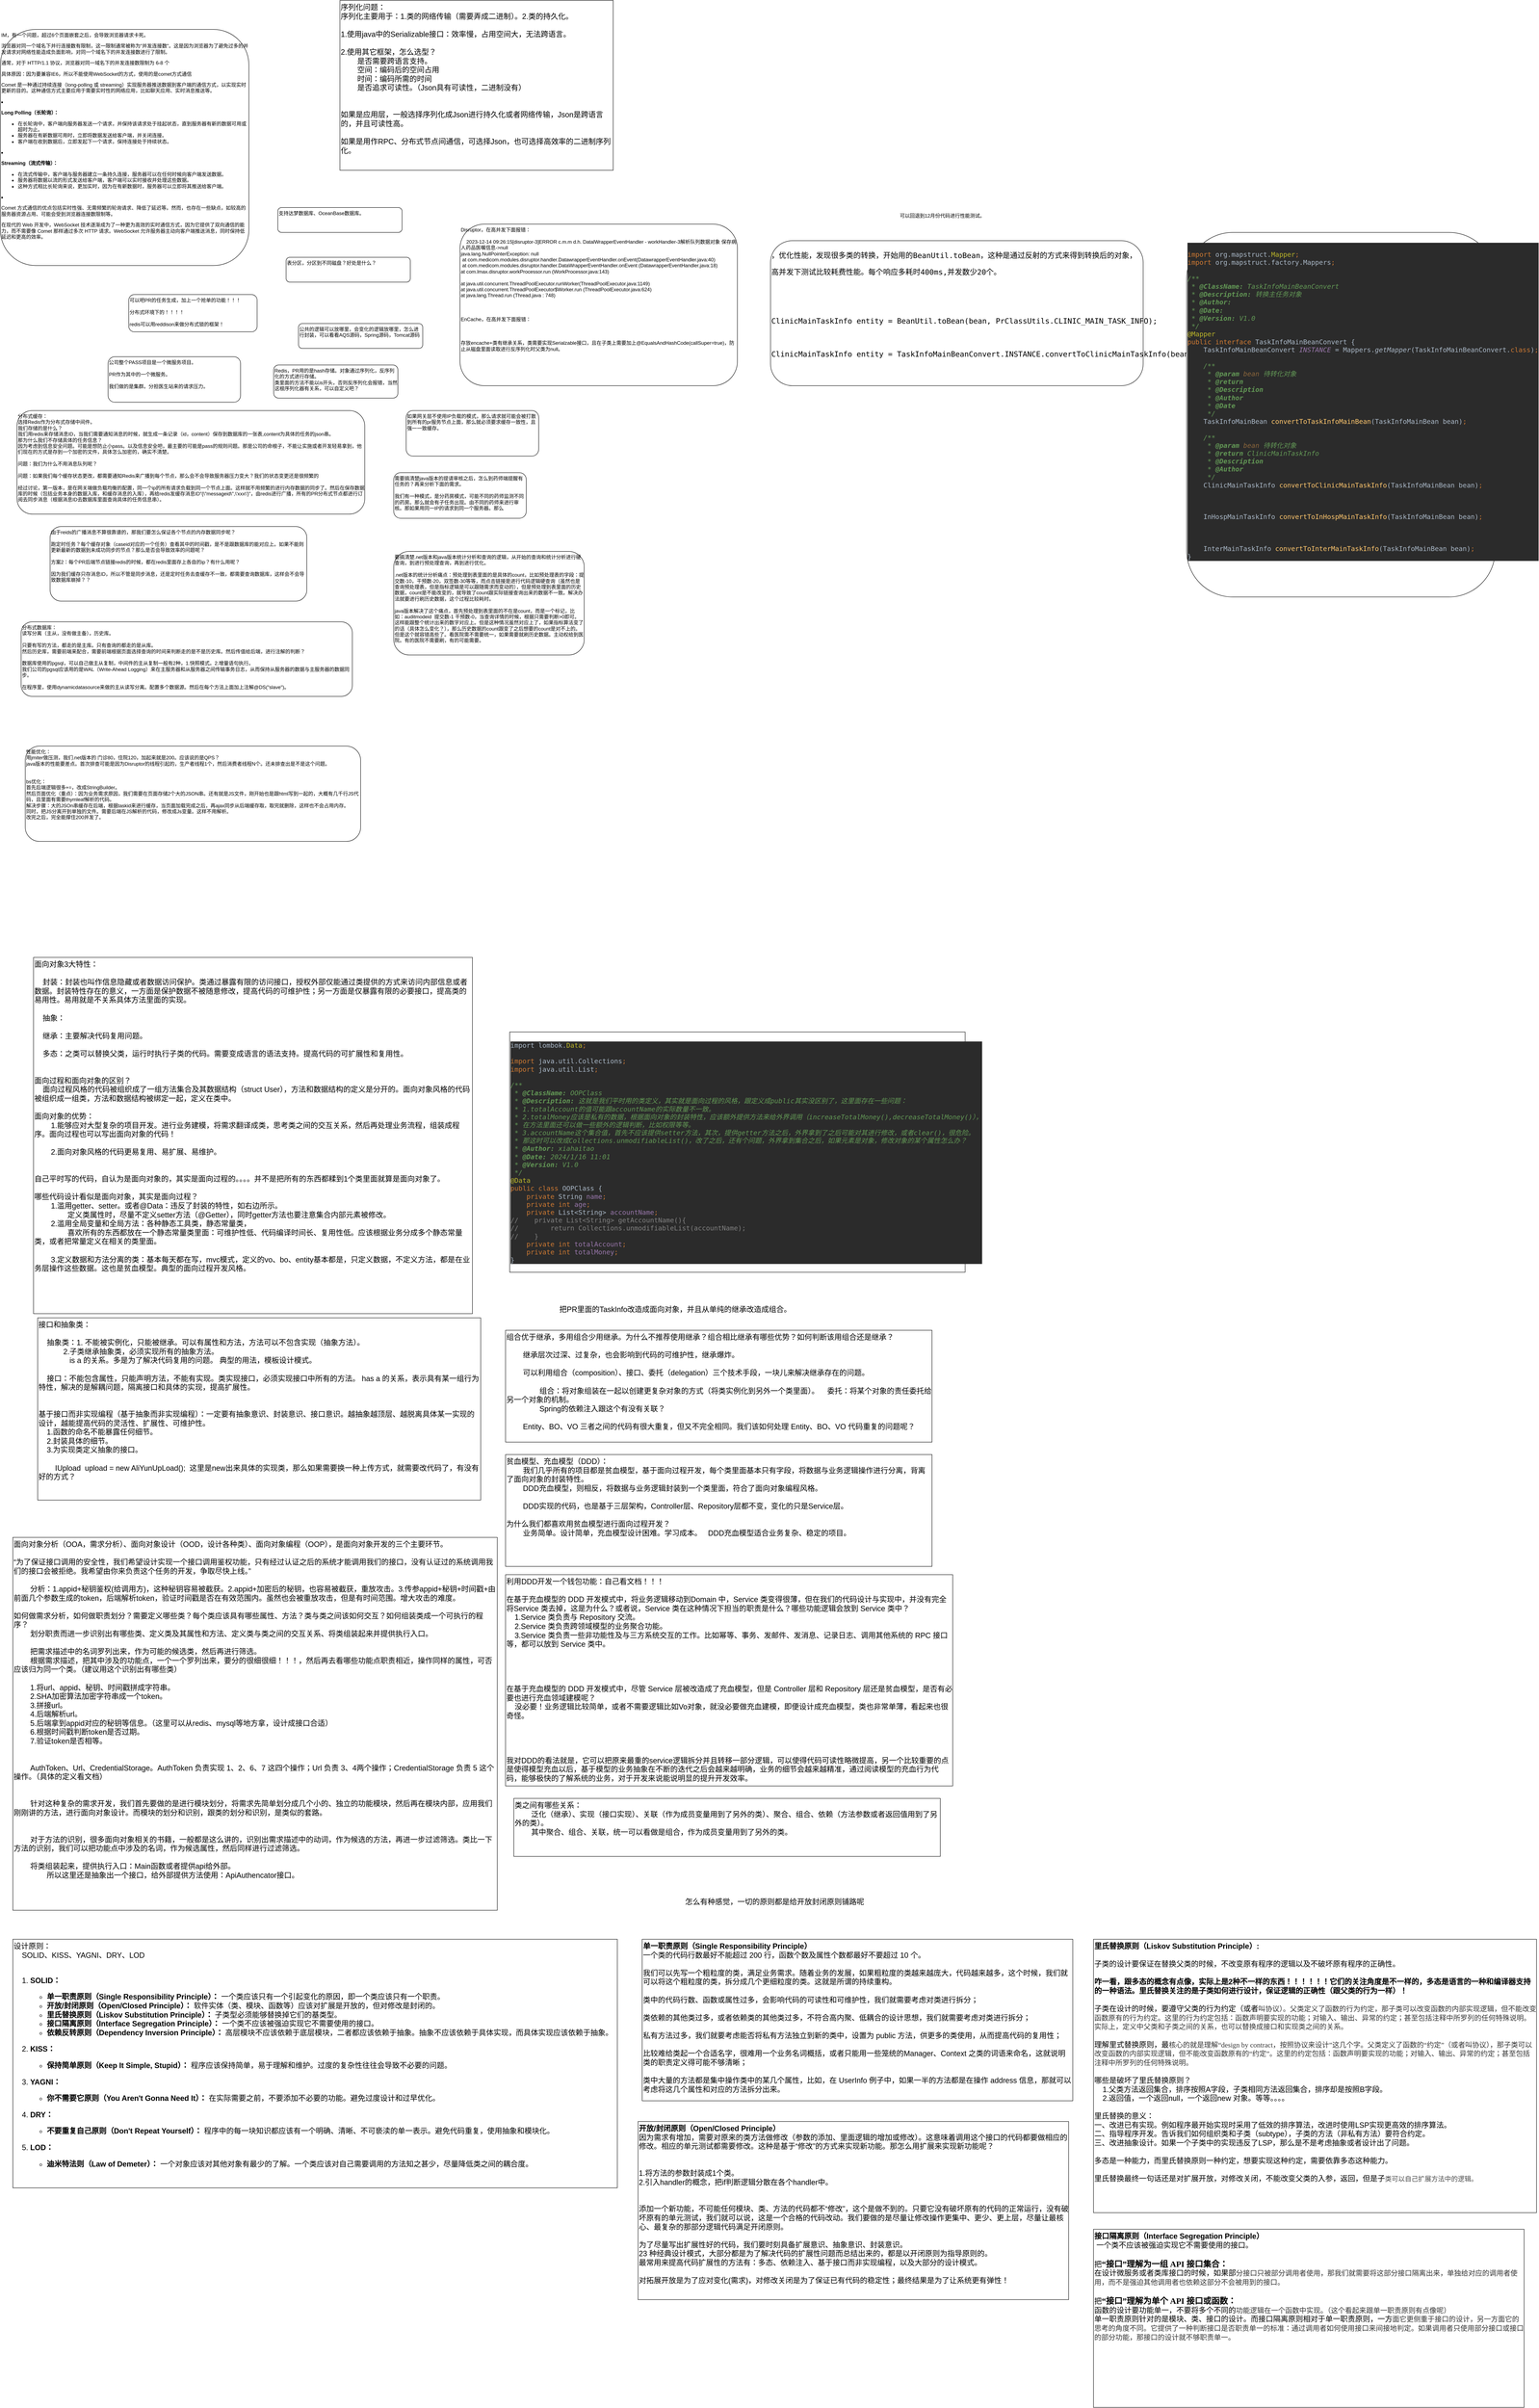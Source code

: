 <mxfile version="22.1.18" type="github">
  <diagram name="第 1 页" id="1XJYP80JxbJxhC29MnGr">
    <mxGraphModel dx="1494" dy="1758" grid="1" gridSize="10" guides="1" tooltips="1" connect="1" arrows="1" fold="1" page="1" pageScale="1" pageWidth="827" pageHeight="1169" math="0" shadow="0">
      <root>
        <mxCell id="0" />
        <mxCell id="1" parent="0" />
        <mxCell id="axaWvUbI3fm5PjR0QgIP-2" value="分布式缓存：&lt;br&gt;选择Redis作为分布式存储中间件。&lt;br&gt;我们存储的是什么？&lt;br&gt;我们用redis来存储消息ID，当我们需要通知消息的时候，就生成一条记录（id，content）保存到数据库的一张表,content为具体的任务的json串。&lt;br&gt;那为什么我们不存储具体的任务信息？&lt;br&gt;因为考虑到信息安全问题。可能是想防止小pass。以及信息安全吧，最主要的可能是pass的规则问题。那是公司的命根子，不能让实施或者开发轻易拿到，他们现在的方式是存到一个加密的文件，具体怎么加密的，确实不清楚。&lt;br&gt;&lt;br&gt;问题：我们为什么不用消息队列呢？&lt;br&gt;&lt;br&gt;问题：如果我们每个缓存状态更改，都需要通知Redis来广播到每个节点，那么会不会导致服务器压力变大？我们的状态变更还是很频繁的&lt;br&gt;&lt;br&gt;经过讨论，第一版本，是在网关端做负载均衡的配置，同一个ip的所有请求负载到同一个节点上面。这样就不用频繁的进行内存数据的同步了。然后在保存数据库的时候（包括业务本身的数据入库，和缓存消息的入库），再给redis发缓存消息ID&quot;{\&quot;messageid\&quot;,\&#39;xxx\&#39;}&quot;，由redis进行广播，所有的PR分布式节点都进行订阅去同步消息（根据消息ID去数据库里面查询具体的任务信息串）。" style="rounded=1;whiteSpace=wrap;html=1;verticalAlign=top;align=left;" parent="1" vertex="1">
          <mxGeometry x="70" y="100" width="840" height="250" as="geometry" />
        </mxCell>
        <mxCell id="axaWvUbI3fm5PjR0QgIP-3" value="分布式数据库：&lt;br&gt;读写分离（主从，没有做主备），历史库。&lt;br&gt;&lt;br&gt;只要有写的方法，都走的是主库。只有查询的都走的是从库。&lt;br&gt;然后历史库，需要前端来配合，需要前端根据页面选择查询的时间来判断走的是不是历史库。然后传值给后端，进行注解的判断？&lt;br&gt;&lt;br&gt;数据库使用的pgsql，可以自己做主从复制，中间件的主从复制一般有2种，1.快照模式。2.增量语句执行。&lt;br&gt;我们公司的pgsql应该用的是WAL（Write-Ahead Logging）来在主服务器和从服务器之间传输事务日志，从而保持从服务器的数据与主服务器的数据同步。&lt;br&gt;&lt;br&gt;在程序里，使用dynamicdatasource来做的主从读写分离。配置多个数据源。然后在每个方法上面加上注解@DS(&quot;slave&quot;)。" style="rounded=1;whiteSpace=wrap;html=1;verticalAlign=top;align=left;" parent="1" vertex="1">
          <mxGeometry x="80" y="610" width="800" height="180" as="geometry" />
        </mxCell>
        <mxCell id="lYMavn7DF4E9moOjVgNg-1" value="如果网关层不使用IP负载的模式，那么请求就可能会被打散到所有的pr服务节点上面，那么就必须要求缓存一致性，且强一一致缓存。" style="rounded=1;whiteSpace=wrap;html=1;verticalAlign=top;align=left;" parent="1" vertex="1">
          <mxGeometry x="1010" y="100" width="320" height="110" as="geometry" />
        </mxCell>
        <mxCell id="lYMavn7DF4E9moOjVgNg-2" value="需要搞清楚java版本的提请审核之后，怎么到药师端提醒有任务的？再来分析下面的需求。&lt;br&gt;&lt;br&gt;我们有一种模式，是分药房模式，可能不同的药师监测不同的药房。那么就会有子任务出现。由不同的药师来进行审核。那如果用同一IP的请求到同一个服务器。那么" style="rounded=1;whiteSpace=wrap;html=1;verticalAlign=top;align=left;" parent="1" vertex="1">
          <mxGeometry x="980" y="250" width="320" height="110" as="geometry" />
        </mxCell>
        <mxCell id="lYMavn7DF4E9moOjVgNg-3" value="公司整个PASS项目是一个微服务项目。&lt;br&gt;&lt;br&gt;PR作为其中的一个微服务。&lt;br&gt;&lt;br&gt;我们做的是集群。分担医生站来的请求压力。" style="rounded=1;whiteSpace=wrap;html=1;verticalAlign=top;align=left;" parent="1" vertex="1">
          <mxGeometry x="290" y="-30" width="320" height="110" as="geometry" />
        </mxCell>
        <mxCell id="lYMavn7DF4E9moOjVgNg-4" value="由于reids的广播消息不算很靠谱的，那我们要怎么保证各个节点的内存数据同步呢？&lt;br&gt;&lt;br&gt;跑定时任务？每个缓存对象（caseid对应的一个任务）查看其中的时间戳，是不是跟数据库的能对应上。如果不能则更新最新的数据到未成功同步的节点？那么是否会导致效率的问题呢？&lt;br&gt;&lt;br&gt;方案2：每个PR后端节点链接redis的时候，都在redis里面存上各自的ip？有什么用呢？&lt;br&gt;&lt;br&gt;因为我们缓存只存消息ID，所以不管是同步消息，还是定时任务去查缓存不一致，都需要查询数据库，这样会不会导致数据库崩掉？？" style="rounded=1;whiteSpace=wrap;html=1;verticalAlign=top;align=left;" parent="1" vertex="1">
          <mxGeometry x="150" y="380" width="620" height="180" as="geometry" />
        </mxCell>
        <mxCell id="azIFYM6eBztKxtA_MHt6-1" value="性能优化：&lt;br&gt;用jmiter做压测，我们.net版本的 门诊80，住院120，加起来就是200。应该说的是QPS？&lt;br&gt;java版本的性能要差点。首次排查可能是因为Disruptor的线程引起的，生产者线程1个，然后消费者线程N个。还未排查出是不是这个问题。&lt;br&gt;&lt;br&gt;&lt;br&gt;bs优化：&lt;br&gt;首先后端逻辑很多+=，改成StringBuilder。&lt;br&gt;然后页面优化（重点）：因为业务需求原因，我们需要在页面存储2个大的JSON串。还有就是JS文件，刚开始也是跟html写到一起的，大概有几千行JS代码，且里面有需要thymleaf解析的代码。&lt;br&gt;解决步骤：大的JSOn串缓存在后端，根据taskid来进行缓存，当页面加载完成之后，再ajax同步从后端缓存取，取完就删除，这样也不会占用内存。&lt;br&gt;同时，把JS分离开到单独的文件。需要后端在JS解析的代码，修改成Js变量。这样不用解析。&lt;br&gt;改完之后，完全能撑住200并发了。" style="rounded=1;whiteSpace=wrap;html=1;verticalAlign=top;align=left;" parent="1" vertex="1">
          <mxGeometry x="90" y="910" width="810" height="230" as="geometry" />
        </mxCell>
        <mxCell id="OiV16W11Bcy6xy-m6XNg-1" value="要搞清楚.net版本和java版本统计分析和查询的逻辑，从开始的查询和统计分析进行硬查询，到进行预处理查询，再到进行优化。&lt;br&gt;&lt;br&gt;.net版本的统计分析痛点：预处理到表里面的是具体的count，比如预处理表的字段：提交数-10，干预数-20，双签数-30等等，而点击链接是进行代码逻辑硬查询（虽然也是查询预处理表，但是指标逻辑是可以跟随需求而变动的），但是预处理到表里面的历史数据，count是不能改变的，就导致了count跟实际链接查询出来的数据不一致。解决办法就要进行刷历史数据，这个过程比较耗时。&lt;br&gt;&lt;br&gt;java版本解决了这个痛点，首先预处理到表里面的不在是count，而是一个标记，比如：auditmodeid&amp;nbsp; 提交数-1 干预数-0，当查询详情的时候，根据只需要判断&amp;gt;0即可。这样能跟整个统计出来的数字对应上。但是这种情况虽然对应上了，如果指标算法变了的话（具体怎么变化？），那么历史数据的count跟变了之后想要的count是对不上的。但是这个就容错高些了。看医院需不需要统一，如果需要就刷历史数据。主动权给到医院。有的医院不需要刷，有的可能需要。" style="rounded=1;whiteSpace=wrap;html=1;verticalAlign=top;align=left;" parent="1" vertex="1">
          <mxGeometry x="980" y="440" width="460" height="250" as="geometry" />
        </mxCell>
        <mxCell id="0i6LU9kepRgSpGDFbb0o-1" value="公共的逻辑可以放哪里，会变化的逻辑放哪里，怎么进行封装，可以看看AQS源码，Spring源码，Tomcat源码" style="rounded=1;whiteSpace=wrap;html=1;verticalAlign=top;align=left;" parent="1" vertex="1">
          <mxGeometry x="750" y="-110" width="300" height="60" as="geometry" />
        </mxCell>
        <mxCell id="M4xeJUEj8VqUzHAWt1Ij-1" value="Redis，PR用的是hash存储。对象通过序列化，反序列化的方式进行存储。&lt;br&gt;类里面的方法不能以is开头，否则反序列化会报错，当然这根序列化器有关系，可以自定义吧？" style="rounded=1;whiteSpace=wrap;html=1;verticalAlign=top;align=left;" parent="1" vertex="1">
          <mxGeometry x="690" y="-10" width="300" height="80" as="geometry" />
        </mxCell>
        <mxCell id="pnb352GZgsO-i2-xDFfo-1" value="可以吧PR的任务生成，加上一个抢单的功能！！！&lt;br&gt;&lt;br&gt;分布式环境下的！！！！&lt;br&gt;&lt;br&gt;redis可以用reddison来做分布式锁的框架！" style="rounded=1;whiteSpace=wrap;html=1;verticalAlign=top;align=left;" parent="1" vertex="1">
          <mxGeometry x="340" y="-180" width="310" height="90" as="geometry" />
        </mxCell>
        <mxCell id="GLIDyd0n-ON3j2NHpdD_-1" value="Disruptor，在高并发下面报错：&lt;br&gt;&lt;br&gt;&lt;span style=&quot;&quot;&gt;&lt;span style=&quot;&quot;&gt;&amp;nbsp;&amp;nbsp;&amp;nbsp;&amp;nbsp;&lt;/span&gt;&lt;/span&gt;2023-12-14 09:26:15[disruptor-3]ERROR c.m.m d.h. DatalWrapperEventHandler - workHandler-3解析队列数据对象 保存病人药品医嘱信息-&amp;gt;null&lt;br&gt;java.lang.NullPointerException: null&lt;br&gt;&amp;nbsp;at com.medicom.modules.disruptor.handler.DatawrapperEventHandler.onEvent(DatawrapperEventHandler.java:40)&lt;br&gt;&amp;nbsp;at com.medicom.modules.disruptor.handler.DataWrapperEventHandler.onEvent (DatawrapperEventHandler.java:18)&lt;br&gt;at com.lmax.disruptor.workProcessor.run (WorkProcessor.java:143)&lt;br&gt;&lt;br&gt;at java.util.concurrent.ThreadPoolExecutor.runWorker(ThreadPoolExecutor.java:1149)&lt;br&gt;at java.util.concurrent.ThreadPoolExecutor$Worker.run (ThreadPoolExecutor.java:624)&lt;br&gt;at java.lang.Thread.run (Thread.java : 748)&lt;br&gt;&lt;br&gt;&lt;br&gt;&lt;br&gt;EnCache，在高并发下面报错：&lt;br&gt;&lt;br&gt;&lt;br&gt;&lt;br&gt;存放encache+类有继承关系，类需要实现Serialzable接口，且在子类上需要加上@EqualsAndHashCode(callSuper=true)，防止从磁盘里面读取进行反序列化时父类为null。&amp;nbsp;" style="rounded=1;whiteSpace=wrap;html=1;verticalAlign=top;align=left;" parent="1" vertex="1">
          <mxGeometry x="1140" y="-350" width="670" height="390" as="geometry" />
        </mxCell>
        <mxCell id="GLIDyd0n-ON3j2NHpdD_-2" value="表分区，分区到不同磁盘？好处是什么？" style="rounded=1;whiteSpace=wrap;html=1;verticalAlign=top;align=left;" parent="1" vertex="1">
          <mxGeometry x="720" y="-270" width="300" height="60" as="geometry" />
        </mxCell>
        <mxCell id="52weYLeMf9iYNcdraF4N-1" value="&lt;pre style=&quot;font-size: 18px;&quot;&gt;&lt;font style=&quot;font-size: 18px;&quot;&gt;，优化性能，发现很多类的转换，开始用的&lt;/font&gt;BeanUtil.toBean，这种是通过反射的方式来得到转换后的对象，&lt;/pre&gt;&lt;pre style=&quot;font-size: 18px;&quot;&gt;高并发下测试比较耗费性能。每个响应多耗时400ms,并发数少20个。&lt;/pre&gt;&lt;pre style=&quot;font-size: 18px;&quot;&gt;&lt;br&gt;&lt;/pre&gt;&lt;pre style=&quot;font-size: 18px;&quot;&gt;&lt;br&gt;&lt;/pre&gt;&lt;pre style=&quot;font-size: 18px;&quot;&gt;&lt;font style=&quot;font-size: 18px;&quot;&gt;ClinicMainTaskInfo entity = BeanUtil.toBean(bean, PrClassUtils.CLINIC_MAIN_TASK_INFO);&lt;/font&gt;&lt;/pre&gt;&lt;pre style=&quot;font-size: 18px;&quot;&gt;&lt;font style=&quot;font-size: 18px;&quot;&gt;&lt;br&gt;&lt;/font&gt;&lt;/pre&gt;&lt;pre style=&quot;font-size: 18px;&quot;&gt;&lt;pre style=&quot;&quot;&gt;&lt;font style=&quot;font-size: 18px;&quot;&gt;ClinicMainTaskInfo entity = TaskInfoMainBeanConvert.INSTANCE.convertToClinicMainTaskInfo(bean);&lt;/font&gt;&lt;/pre&gt;&lt;/pre&gt;" style="rounded=1;whiteSpace=wrap;html=1;verticalAlign=top;align=left;" parent="1" vertex="1">
          <mxGeometry x="1890" y="-310" width="900" height="350" as="geometry" />
        </mxCell>
        <mxCell id="52weYLeMf9iYNcdraF4N-2" value="&lt;pre style=&quot;font-size: 18px;&quot;&gt;&lt;pre style=&quot;background-color:#2b2b2b;color:#a9b7c6;font-family:&#39;JetBrains Mono&#39;,monospace;font-size:12.0pt;&quot;&gt;&lt;span style=&quot;color:#cc7832;&quot;&gt;&lt;br&gt;&lt;/span&gt;&lt;span style=&quot;color:#cc7832;&quot;&gt;import &lt;/span&gt;org.mapstruct.&lt;span style=&quot;color:#bbb529;&quot;&gt;Mapper&lt;/span&gt;&lt;span style=&quot;color:#cc7832;&quot;&gt;;&lt;br&gt;&lt;/span&gt;&lt;span style=&quot;color:#cc7832;&quot;&gt;import &lt;/span&gt;org.mapstruct.factory.Mappers&lt;span style=&quot;color:#cc7832;&quot;&gt;;&lt;br&gt;&lt;/span&gt;&lt;span style=&quot;color:#cc7832;&quot;&gt;&lt;br&gt;&lt;/span&gt;&lt;span style=&quot;color:#629755;font-style:italic;&quot;&gt;/**&lt;br&gt;&lt;/span&gt;&lt;span style=&quot;color:#629755;font-style:italic;&quot;&gt; * &lt;/span&gt;&lt;span style=&quot;color:#629755;font-weight:bold;font-style:italic;&quot;&gt;@ClassName: &lt;/span&gt;&lt;span style=&quot;color:#629755;font-style:italic;&quot;&gt;TaskInfoMainBeanConvert&lt;br&gt;&lt;/span&gt;&lt;span style=&quot;color:#629755;font-style:italic;&quot;&gt; * &lt;/span&gt;&lt;span style=&quot;color:#629755;font-weight:bold;font-style:italic;&quot;&gt;@Description: &lt;/span&gt;&lt;span style=&quot;color:#629755;font-style:italic;font-family:&#39;宋体&#39;,monospace;&quot;&gt;转换主任务对象&lt;br&gt;&lt;/span&gt;&lt;span style=&quot;color:#629755;font-style:italic;font-family:&#39;宋体&#39;,monospace;&quot;&gt; &lt;/span&gt;&lt;span style=&quot;color:#629755;font-style:italic;&quot;&gt;* &lt;/span&gt;&lt;span style=&quot;color:#629755;font-weight:bold;font-style:italic;&quot;&gt;@Author: &lt;/span&gt;&lt;span style=&quot;color:#629755;font-style:italic;&quot;&gt;&lt;br&gt;&lt;/span&gt;&lt;span style=&quot;color:#629755;font-style:italic;&quot;&gt; * &lt;/span&gt;&lt;span style=&quot;color:#629755;font-weight:bold;font-style:italic;&quot;&gt;@Date: &lt;/span&gt;&lt;span style=&quot;color:#629755;font-style:italic;&quot;&gt;&lt;br&gt;&lt;/span&gt;&lt;span style=&quot;color:#629755;font-style:italic;&quot;&gt; * &lt;/span&gt;&lt;span style=&quot;color:#629755;font-weight:bold;font-style:italic;&quot;&gt;@Version: &lt;/span&gt;&lt;span style=&quot;color:#629755;font-style:italic;&quot;&gt;V1.0&lt;br&gt;&lt;/span&gt;&lt;span style=&quot;color:#629755;font-style:italic;&quot;&gt; */&lt;br&gt;&lt;/span&gt;&lt;span style=&quot;color:#bbb529;&quot;&gt;@Mapper&lt;br&gt;&lt;/span&gt;&lt;span style=&quot;color:#cc7832;&quot;&gt;public interface &lt;/span&gt;TaskInfoMainBeanConvert {&lt;br&gt;    TaskInfoMainBeanConvert &lt;span style=&quot;color:#9876aa;font-style:italic;&quot;&gt;INSTANCE &lt;/span&gt;= Mappers.&lt;span style=&quot;font-style:italic;&quot;&gt;getMapper&lt;/span&gt;(TaskInfoMainBeanConvert.&lt;span style=&quot;color:#cc7832;&quot;&gt;class&lt;/span&gt;)&lt;span style=&quot;color:#cc7832;&quot;&gt;;&lt;br&gt;&lt;/span&gt;&lt;span style=&quot;color:#cc7832;&quot;&gt;&lt;br&gt;&lt;/span&gt;&lt;span style=&quot;color:#cc7832;&quot;&gt;    &lt;/span&gt;&lt;span style=&quot;color:#629755;font-style:italic;&quot;&gt;/**&lt;br&gt;&lt;/span&gt;&lt;span style=&quot;color:#629755;font-style:italic;&quot;&gt;     * &lt;/span&gt;&lt;span style=&quot;color:#629755;font-weight:bold;font-style:italic;&quot;&gt;@param &lt;/span&gt;&lt;span style=&quot;color:#8a653b;font-style:italic;&quot;&gt;bean &lt;/span&gt;&lt;span style=&quot;color:#629755;font-style:italic;font-family:&#39;宋体&#39;,monospace;&quot;&gt;待转化对象&lt;br&gt;&lt;/span&gt;&lt;span style=&quot;color:#629755;font-style:italic;font-family:&#39;宋体&#39;,monospace;&quot;&gt;     &lt;/span&gt;&lt;span style=&quot;color:#629755;font-style:italic;&quot;&gt;* &lt;/span&gt;&lt;span style=&quot;color:#629755;font-weight:bold;font-style:italic;&quot;&gt;@return &lt;/span&gt;&lt;span style=&quot;color:#629755;font-style:italic;&quot;&gt;&lt;br&gt;&lt;/span&gt;&lt;span style=&quot;color:#629755;font-style:italic;&quot;&gt;     * &lt;/span&gt;&lt;span style=&quot;color:#629755;font-weight:bold;font-style:italic;&quot;&gt;@Description &lt;/span&gt;&lt;span style=&quot;color:#629755;font-style:italic;font-family:&#39;宋体&#39;,monospace;&quot;&gt;&lt;br&gt;&lt;/span&gt;&lt;span style=&quot;color:#629755;font-style:italic;font-family:&#39;宋体&#39;,monospace;&quot;&gt;     &lt;/span&gt;&lt;span style=&quot;color:#629755;font-style:italic;&quot;&gt;* &lt;/span&gt;&lt;span style=&quot;color:#629755;font-weight:bold;font-style:italic;&quot;&gt;@Author &lt;/span&gt;&lt;span style=&quot;color:#629755;font-style:italic;&quot;&gt;&lt;br&gt;&lt;/span&gt;&lt;span style=&quot;color:#629755;font-style:italic;&quot;&gt;     * &lt;/span&gt;&lt;span style=&quot;color:#629755;font-weight:bold;font-style:italic;&quot;&gt;@Date &lt;/span&gt;&lt;span style=&quot;color:#629755;font-style:italic;&quot;&gt;&lt;br&gt;&lt;/span&gt;&lt;span style=&quot;color:#629755;font-style:italic;&quot;&gt;     */&lt;br&gt;&lt;/span&gt;&lt;span style=&quot;color:#629755;font-style:italic;&quot;&gt;    &lt;/span&gt;TaskInfoMainBean &lt;span style=&quot;color:#ffc66d;&quot;&gt;convertToTaskInfoMainBean&lt;/span&gt;(TaskInfoMainBean bean)&lt;span style=&quot;color:#cc7832;&quot;&gt;;&lt;br&gt;&lt;/span&gt;&lt;span style=&quot;color:#cc7832;&quot;&gt;&lt;br&gt;&lt;/span&gt;&lt;span style=&quot;color:#cc7832;&quot;&gt;    &lt;/span&gt;&lt;span style=&quot;color:#629755;font-style:italic;&quot;&gt;/**&lt;br&gt;&lt;/span&gt;&lt;span style=&quot;color:#629755;font-style:italic;&quot;&gt;     * &lt;/span&gt;&lt;span style=&quot;color:#629755;font-weight:bold;font-style:italic;&quot;&gt;@param &lt;/span&gt;&lt;span style=&quot;color:#8a653b;font-style:italic;&quot;&gt;bean &lt;/span&gt;&lt;span style=&quot;color:#629755;font-style:italic;font-family:&#39;宋体&#39;,monospace;&quot;&gt;待转化对象&lt;br&gt;&lt;/span&gt;&lt;span style=&quot;color:#629755;font-style:italic;font-family:&#39;宋体&#39;,monospace;&quot;&gt;     &lt;/span&gt;&lt;span style=&quot;color:#629755;font-style:italic;&quot;&gt;* &lt;/span&gt;&lt;span style=&quot;color:#629755;font-weight:bold;font-style:italic;&quot;&gt;@return &lt;/span&gt;&lt;span style=&quot;color:#629755;font-style:italic;&quot;&gt;ClinicMainTaskInfo&lt;br&gt;&lt;/span&gt;&lt;span style=&quot;color:#629755;font-style:italic;&quot;&gt;     * &lt;/span&gt;&lt;span style=&quot;color:#629755;font-weight:bold;font-style:italic;&quot;&gt;@Description &lt;/span&gt;&lt;span style=&quot;color:#629755;font-style:italic;font-family:&#39;宋体&#39;,monospace;&quot;&gt;&lt;br&gt;&lt;/span&gt;&lt;span style=&quot;color:#629755;font-style:italic;font-family:&#39;宋体&#39;,monospace;&quot;&gt;     &lt;/span&gt;&lt;span style=&quot;color:#629755;font-style:italic;&quot;&gt;* &lt;/span&gt;&lt;span style=&quot;color:#629755;font-weight:bold;font-style:italic;&quot;&gt;@Author&lt;/span&gt;&lt;span style=&quot;color:#629755;font-style:italic;&quot;&gt;&lt;br&gt;&lt;/span&gt;&lt;span style=&quot;color:#629755;font-style:italic;&quot;&gt;     */&lt;br&gt;&lt;/span&gt;&lt;span style=&quot;color:#629755;font-style:italic;&quot;&gt;    &lt;/span&gt;ClinicMainTaskInfo &lt;span style=&quot;color:#ffc66d;&quot;&gt;convertToClinicMainTaskInfo&lt;/span&gt;(TaskInfoMainBean bean)&lt;span style=&quot;color:#cc7832;&quot;&gt;;&lt;br&gt;&lt;/span&gt;&lt;span style=&quot;color:#cc7832;&quot;&gt;&lt;br&gt;&lt;/span&gt;&lt;span style=&quot;color:#cc7832;&quot;&gt;  &lt;/span&gt;&lt;span style=&quot;color:#629755;font-style:italic;&quot;&gt;&lt;br&gt;&lt;/span&gt;&lt;span style=&quot;color:#629755;font-style:italic;&quot;&gt;    &lt;br&gt;&lt;/span&gt;&lt;span style=&quot;color:#629755;font-style:italic;&quot;&gt;    &lt;/span&gt;InHospMainTaskInfo &lt;span style=&quot;color:#ffc66d;&quot;&gt;convertToInHospMainTaskInfo&lt;/span&gt;(TaskInfoMainBean bean)&lt;span style=&quot;color:#cc7832;&quot;&gt;;&lt;br&gt;&lt;/span&gt;&lt;span style=&quot;color:#cc7832;&quot;&gt;&lt;br&gt;&lt;/span&gt;&lt;span style=&quot;color:#cc7832;&quot;&gt; &lt;/span&gt;&lt;span style=&quot;color:#629755;font-style:italic;&quot;&gt;&lt;br&gt;&lt;/span&gt;&lt;span style=&quot;color:#629755;font-style:italic;&quot;&gt;&lt;br&gt;&lt;/span&gt;&lt;span style=&quot;color:#629755;font-style:italic;&quot;&gt;    &lt;/span&gt;InterMainTaskInfo &lt;span style=&quot;color:#ffc66d;&quot;&gt;convertToInterMainTaskInfo&lt;/span&gt;(TaskInfoMainBean bean)&lt;span style=&quot;color:#cc7832;&quot;&gt;;&lt;br&gt;&lt;/span&gt;}&lt;br&gt;&lt;/pre&gt;&lt;/pre&gt;" style="rounded=1;whiteSpace=wrap;html=1;verticalAlign=top;align=left;" parent="1" vertex="1">
          <mxGeometry x="2895" y="-330" width="745" height="880" as="geometry" />
        </mxCell>
        <mxCell id="CAA8TabalaVCixUhrOd4-1" value="可以回退到12月份代码进行性能测试。" style="text;html=1;strokeColor=none;fillColor=none;align=center;verticalAlign=middle;whiteSpace=wrap;rounded=0;" parent="1" vertex="1">
          <mxGeometry x="2160" y="-410" width="290" height="80" as="geometry" />
        </mxCell>
        <mxCell id="4FLja5BOqqyU_yTpesLY-1" value="IM，有一个问题，超过6个页面嵌套之后，会导致浏览器请求卡死。&lt;br&gt;&lt;p&gt;浏览器对同一个域名下并行连接数有限制，这一限制通常被称为&quot;并发连接数&quot;。这是因为浏览器为了避免过多的并发请求对网络性能造成负面影响，对同一个域名下的并发连接数进行了限制。&lt;/p&gt;&lt;p&gt;通常，对于 HTTP/1.1 协议，浏览器对同一域名下的并发连接数限制为 6-8 个&lt;/p&gt;&lt;p&gt;具体原因：因为要兼容IE6，所以不能使用WebSocket的方式，使用的是comet方式通信&lt;/p&gt;&lt;p&gt;Comet 是一种通过持续连接（long-polling 或 streaming）实现服务器推送数据到客户端的通信方式，以实现实时更新的目的。这种通信方式主要应用于需要实时性的网络应用，比如聊天应用、实时消息推送等。&lt;br&gt;&lt;/p&gt;&lt;li&gt;&lt;p&gt;&lt;strong&gt;Long Polling（长轮询）：&lt;/strong&gt;&lt;/p&gt;&lt;/li&gt;&lt;ul&gt;&lt;li&gt;在长轮询中，客户端向服务器发送一个请求，并保持该请求处于挂起状态，直到服务器有新的数据可用或超时为止。&lt;/li&gt;&lt;li&gt;服务器在有新数据可用时，立即将数据发送给客户端，并关闭连接。&lt;/li&gt;&lt;li&gt;客户端在收到数据后，立即发起下一个请求，保持连接处于持续状态。&lt;/li&gt;&lt;/ul&gt;&lt;div&gt;&lt;li&gt;&lt;p&gt;&lt;strong&gt;Streaming（流式传输）：&lt;/strong&gt;&lt;/p&gt;&lt;/li&gt;&lt;ul&gt;&lt;li&gt;在流式传输中，客户端与服务器建立一条持久连接，服务器可以在任何时候向客户端发送数据。&lt;/li&gt;&lt;li&gt;服务器将数据以流的形式发送给客户端，客户端可以实时接收并处理这些数据。&lt;/li&gt;&lt;li&gt;这种方式相比长轮询来说，更加实时，因为在有新数据时，服务器可以立即将其推送给客户端。&lt;/li&gt;&lt;/ul&gt;&lt;li&gt;&lt;p&gt;Comet 方式通信的优点包括实时性强、无需频繁的轮询请求、降低了延迟等。然而，也存在一些缺点，如较高的服务器资源占用、可能会受到浏览器连接数限制等。&lt;/p&gt;&lt;p&gt;在现代的 Web 开发中，WebSocket 技术逐渐成为了一种更为高效的实时通信方式，因为它提供了双向通信的能力，而不需要像 Comet 那样通过多次 HTTP 请求。WebSocket 允许服务器主动向客户端推送消息，同时保持低延迟和更高的效率。&lt;/p&gt;&lt;/li&gt;&lt;/div&gt;" style="rounded=1;whiteSpace=wrap;html=1;verticalAlign=top;align=left;" parent="1" vertex="1">
          <mxGeometry x="30" y="-820" width="600" height="570" as="geometry" />
        </mxCell>
        <mxCell id="K7jlHJTKLegIbDve6_yx-1" value="序列化问题：&lt;br&gt;序列化主要用于：1.类的网络传输（需要弄成二进制）。2.类的持久化。&lt;br&gt;&lt;br&gt;1.使用java中的Serializable接口：效率慢，占用空间大，无法跨语言。&lt;br&gt;&lt;br&gt;2.使用其它框架，怎么选型？&lt;br&gt;&amp;nbsp;&lt;span style=&quot;white-space: pre;&quot;&gt;&#x9;&lt;/span&gt;是否需要跨语言支持。&lt;br&gt;&lt;span style=&quot;white-space: pre;&quot;&gt;&#x9;&lt;/span&gt;空间：编码后的空间占用&lt;br&gt;&lt;span style=&quot;white-space: pre;&quot;&gt;&#x9;&lt;/span&gt;时间：编码所需的时间&lt;br&gt;&lt;span style=&quot;white-space: pre;&quot;&gt;&#x9;&lt;/span&gt;是否追求可读性。（Json具有可读性，二进制没有）&lt;br&gt;&lt;br&gt;&lt;br&gt;如果是应用层，一般选择序列化成Json进行持久化或者网络传输，Json是跨语言的，并且可读性高。&lt;br&gt;&lt;br&gt;如果是用作RPC、分布式节点间通信，可选择Json，也可选择高效率的二进制序列化。" style="rounded=0;whiteSpace=wrap;html=1;fontSize=18;align=left;verticalAlign=top;" parent="1" vertex="1">
          <mxGeometry x="850" y="-890" width="660" height="410" as="geometry" />
        </mxCell>
        <mxCell id="FtiWQNE3cC4o1lRVwpFo-1" value="面向对象3大特性：&lt;br&gt;&lt;br&gt;&lt;span style=&quot;&quot;&gt;&lt;span style=&quot;&quot;&gt;&amp;nbsp;&amp;nbsp;&amp;nbsp;&amp;nbsp;&lt;/span&gt;&lt;/span&gt;封装：封装也叫作信息隐藏或者数据访问保护。类通过暴露有限的访问接口，授权外部仅能通过类&lt;span style=&quot;background-color: initial;&quot;&gt;提供的方式来访问内部信息或者数据。&lt;/span&gt;封装特性存在的意义，一方面是保护数据不被随意修改，提高代码的可维护性；另一方面是仅暴露有限的必要接口，提高类的易用性。易用就是不关系具体方法里面的实现。&lt;br&gt;&lt;br&gt;&amp;nbsp; &amp;nbsp; 抽象：&lt;br&gt;&lt;br&gt;&lt;span style=&quot;&quot;&gt;&lt;span style=&quot;&quot;&gt;&amp;nbsp;&amp;nbsp;&amp;nbsp;&amp;nbsp;&lt;/span&gt;&lt;/span&gt;继承：主要解决代码复用问题。&lt;br&gt;&lt;br&gt;&lt;span style=&quot;&quot;&gt;&lt;span style=&quot;&quot;&gt;&amp;nbsp;&amp;nbsp;&amp;nbsp;&amp;nbsp;&lt;/span&gt;&lt;/span&gt;多态：之类可以替换父类，运行时执行子类的代码。需要变成语言的语法支持。提高代码的可扩展性和复用性。&lt;br&gt;&lt;br&gt;&lt;br&gt;面向过程和面向对象的区别？&lt;br&gt;&lt;span style=&quot;&quot;&gt;&lt;span style=&quot;white-space: pre;&quot;&gt;&amp;nbsp;&amp;nbsp;&amp;nbsp;&amp;nbsp;&lt;/span&gt;&lt;/span&gt;面向过程风格的代码被组织成了一组方法集合及其数据结构（struct User），方法和数据结构的定义是分开的。面向对象风格的代码被组织成一组类，方法和数据结构被绑定一起，定义在类中。&lt;br&gt;&lt;br&gt;面向对象的优势：&lt;br&gt;&lt;span style=&quot;white-space: pre;&quot;&gt;&#x9;&lt;/span&gt;1.能够应对大型复杂的项目开发。进行业务建模，将需求翻译成类，思考类之间的交互关系，然后再处理业务流程，组装成程序。面向过程也可以写出面向对象的代码！&lt;br&gt;&lt;br&gt;&lt;span style=&quot;white-space: pre;&quot;&gt;&#x9;&lt;/span&gt;2.面向对象风格的代码更易复用、易扩展、易维护。&lt;br&gt;&lt;br&gt;&lt;br&gt;自己平时写的代码，自认为是面向对象的，其实是面向过程的。。。。并不是把所有的东西都糅到1个类里面就算是面向对象了。&lt;br&gt;&lt;br&gt;哪些代码设计看似是面向对象，其实是面向过程？&lt;br&gt;&lt;span style=&quot;white-space: pre;&quot;&gt;&#x9;&lt;/span&gt;1.滥用getter、setter。或者@Data：违反了封装的特性，如右边所示。&lt;br&gt;&lt;span style=&quot;white-space: pre;&quot;&gt;&#x9;&lt;/span&gt;&lt;span style=&quot;white-space: pre;&quot;&gt;&#x9;&lt;/span&gt;定义类属性时，尽量不定义setter方法（@Getter），同时getter方法也要注意集合内部元素被修改。&lt;br&gt;&lt;span style=&quot;white-space: pre;&quot;&gt;&#x9;&lt;/span&gt;2.滥用全局变量和全局方法：各种静态工具类，静态常量类，&lt;br&gt;&lt;span style=&quot;white-space: pre;&quot;&gt;&#x9;&lt;/span&gt;&lt;span style=&quot;white-space: pre;&quot;&gt;&#x9;&lt;/span&gt;喜欢所有的东西都放在一个静态常量类里面：可维护性低、代码编译时间长、复用性低。应该根据业务分成多个静态常量类，或者把常量定义在相关的类里面。&lt;br&gt;&lt;span style=&quot;white-space: pre;&quot;&gt;&#x9;&lt;/span&gt;&lt;span style=&quot;white-space: pre;&quot;&gt;&#x9;&lt;/span&gt;&lt;br&gt;&lt;span style=&quot;white-space: pre;&quot;&gt;&#x9;&lt;/span&gt;3.定义数据和方法分离的类：基本每天都在写，mvc模式，定义的vo、bo、entity基本都是，只定义数据，不定义方法，都是在业务层操作这些数据。这也是贫血模型。典型的面向过程开发风格。" style="rounded=0;whiteSpace=wrap;html=1;fontSize=18;align=left;verticalAlign=top;" parent="1" vertex="1">
          <mxGeometry x="110" y="1420" width="1060" height="860" as="geometry" />
        </mxCell>
        <mxCell id="FN0yQ43i4ETcDHctbkBb-1" value="&lt;pre style=&quot;background-color:#2b2b2b;color:#a9b7c6;font-family:&#39;JetBrains Mono&#39;,monospace;font-size:12.0pt;&quot;&gt;&lt;pre style=&quot;font-family: &amp;quot;JetBrains Mono&amp;quot;, monospace; font-size: 12pt;&quot;&gt;import lombok.&lt;span style=&quot;color:#bbb529;&quot;&gt;Data&lt;/span&gt;&lt;span style=&quot;color:#cc7832;&quot;&gt;;&lt;br&gt;&lt;/span&gt;&lt;span style=&quot;color:#cc7832;&quot;&gt;&lt;br&gt;&lt;/span&gt;&lt;span style=&quot;color:#cc7832;&quot;&gt;import &lt;/span&gt;java.util.Collections&lt;span style=&quot;color:#cc7832;&quot;&gt;;&lt;br&gt;&lt;/span&gt;&lt;span style=&quot;color:#cc7832;&quot;&gt;import &lt;/span&gt;java.util.List&lt;span style=&quot;color:#cc7832;&quot;&gt;;&lt;br&gt;&lt;/span&gt;&lt;span style=&quot;color:#cc7832;&quot;&gt;&lt;br&gt;&lt;/span&gt;&lt;span style=&quot;color:#629755;font-style:italic;&quot;&gt;/**&lt;br&gt;&lt;/span&gt;&lt;span style=&quot;color:#629755;font-style:italic;&quot;&gt; * &lt;/span&gt;&lt;span style=&quot;color:#629755;font-weight:bold;font-style:italic;&quot;&gt;@ClassName: &lt;/span&gt;&lt;span style=&quot;color:#629755;font-style:italic;&quot;&gt;OOPClass&lt;br&gt;&lt;/span&gt;&lt;span style=&quot;color:#629755;font-style:italic;&quot;&gt; * &lt;/span&gt;&lt;span style=&quot;color:#629755;font-weight:bold;font-style:italic;&quot;&gt;@Description: &lt;/span&gt;&lt;span style=&quot;color:#629755;font-style:italic;font-family:&#39;宋体&#39;,monospace;&quot;&gt;这就是我们平时用的类定义，其实就是面向过程的风格，跟定义成&lt;/span&gt;&lt;span style=&quot;color:#629755;font-style:italic;&quot;&gt;public&lt;/span&gt;&lt;span style=&quot;color:#629755;font-style:italic;font-family:&#39;宋体&#39;,monospace;&quot;&gt;其实没区别了，这里面存在一些问题：&lt;br&gt;&lt;/span&gt;&lt;span style=&quot;color:#629755;font-style:italic;font-family:&#39;宋体&#39;,monospace;&quot;&gt; &lt;/span&gt;&lt;span style=&quot;color:#629755;font-style:italic;&quot;&gt;* 1.totalAccount&lt;/span&gt;&lt;span style=&quot;color:#629755;font-style:italic;font-family:&#39;宋体&#39;,monospace;&quot;&gt;的值可能跟&lt;/span&gt;&lt;span style=&quot;color:#629755;font-style:italic;&quot;&gt;accountName&lt;/span&gt;&lt;span style=&quot;color:#629755;font-style:italic;font-family:&#39;宋体&#39;,monospace;&quot;&gt;的实际数量不一致。&lt;br&gt;&lt;/span&gt;&lt;span style=&quot;color:#629755;font-style:italic;font-family:&#39;宋体&#39;,monospace;&quot;&gt; &lt;/span&gt;&lt;span style=&quot;color:#629755;font-style:italic;&quot;&gt;* 2.totalMoney&lt;/span&gt;&lt;span style=&quot;color:#629755;font-style:italic;font-family:&#39;宋体&#39;,monospace;&quot;&gt;应该是私有的数据，根据面向对象的封装特性，应该额外提供方法来给外界调用（&lt;/span&gt;&lt;span style=&quot;color:#629755;font-style:italic;&quot;&gt;increaseTotalMoney(),decreaseTotalMoney()&lt;/span&gt;&lt;span style=&quot;color:#629755;font-style:italic;font-family:&#39;宋体&#39;,monospace;&quot;&gt;），&lt;br&gt;&lt;/span&gt;&lt;span style=&quot;color:#629755;font-style:italic;font-family:&#39;宋体&#39;,monospace;&quot;&gt; &lt;/span&gt;&lt;span style=&quot;color:#629755;font-style:italic;&quot;&gt;* &lt;/span&gt;&lt;span style=&quot;color:#629755;font-style:italic;font-family:&#39;宋体&#39;,monospace;&quot;&gt;在方法里面还可以做一些额外的逻辑判断，比如权限等等。&lt;br&gt;&lt;/span&gt;&lt;span style=&quot;color:#629755;font-style:italic;font-family:&#39;宋体&#39;,monospace;&quot;&gt; &lt;/span&gt;&lt;span style=&quot;color:#629755;font-style:italic;&quot;&gt;* 3.accountName&lt;/span&gt;&lt;span style=&quot;color:#629755;font-style:italic;font-family:&#39;宋体&#39;,monospace;&quot;&gt;这个集合值，首先不应该提供&lt;/span&gt;&lt;span style=&quot;color:#629755;font-style:italic;&quot;&gt;setter&lt;/span&gt;&lt;span style=&quot;color:#629755;font-style:italic;font-family:&#39;宋体&#39;,monospace;&quot;&gt;方法，其次，提供&lt;/span&gt;&lt;span style=&quot;color:#629755;font-style:italic;&quot;&gt;getter&lt;/span&gt;&lt;span style=&quot;color:#629755;font-style:italic;font-family:&#39;宋体&#39;,monospace;&quot;&gt;方法之后，外界拿到了之后可能对其进行修改，或者&lt;/span&gt;&lt;span style=&quot;color:#629755;font-style:italic;&quot;&gt;clear()&lt;/span&gt;&lt;span style=&quot;color:#629755;font-style:italic;font-family:&#39;宋体&#39;,monospace;&quot;&gt;，很危险。&lt;br&gt;&lt;/span&gt;&lt;span style=&quot;color:#629755;font-style:italic;font-family:&#39;宋体&#39;,monospace;&quot;&gt; &lt;/span&gt;&lt;span style=&quot;color:#629755;font-style:italic;&quot;&gt;* &lt;/span&gt;&lt;span style=&quot;color:#629755;font-style:italic;font-family:&#39;宋体&#39;,monospace;&quot;&gt;那这时可以改成&lt;/span&gt;&lt;span style=&quot;color:#629755;font-style:italic;&quot;&gt;Collections.unmodifiableList()&lt;/span&gt;&lt;span style=&quot;color:#629755;font-style:italic;font-family:&#39;宋体&#39;,monospace;&quot;&gt;，改了之后，还有个问题，外界拿到集合之后，如果元素是对象，修改对象的某个属性怎么办？&lt;br&gt;&lt;/span&gt;&lt;span style=&quot;color:#629755;font-style:italic;font-family:&#39;宋体&#39;,monospace;&quot;&gt; &lt;/span&gt;&lt;span style=&quot;color:#629755;font-style:italic;&quot;&gt;* &lt;/span&gt;&lt;span style=&quot;color:#629755;font-weight:bold;font-style:italic;&quot;&gt;@Author: &lt;/span&gt;&lt;span style=&quot;color:#629755;font-style:italic;&quot;&gt;xiahaitao&lt;br&gt;&lt;/span&gt;&lt;span style=&quot;color:#629755;font-style:italic;&quot;&gt; * &lt;/span&gt;&lt;span style=&quot;color:#629755;font-weight:bold;font-style:italic;&quot;&gt;@Date: &lt;/span&gt;&lt;span style=&quot;color:#629755;font-style:italic;&quot;&gt;2024/1/16 11:01&lt;br&gt;&lt;/span&gt;&lt;span style=&quot;color:#629755;font-style:italic;&quot;&gt; * &lt;/span&gt;&lt;span style=&quot;color:#629755;font-weight:bold;font-style:italic;&quot;&gt;@Version: &lt;/span&gt;&lt;span style=&quot;color:#629755;font-style:italic;&quot;&gt;V1.0&lt;br&gt;&lt;/span&gt;&lt;span style=&quot;color:#629755;font-style:italic;&quot;&gt; */&lt;br&gt;&lt;/span&gt;&lt;span style=&quot;color:#bbb529;&quot;&gt;@Data&lt;br&gt;&lt;/span&gt;&lt;span style=&quot;color:#cc7832;&quot;&gt;public class &lt;/span&gt;OOPClass {&lt;br&gt;    &lt;span style=&quot;color:#cc7832;&quot;&gt;private &lt;/span&gt;String &lt;span style=&quot;color:#9876aa;&quot;&gt;name&lt;/span&gt;&lt;span style=&quot;color:#cc7832;&quot;&gt;;&lt;br&gt;&lt;/span&gt;&lt;span style=&quot;color:#cc7832;&quot;&gt;    private int &lt;/span&gt;&lt;span style=&quot;color:#9876aa;&quot;&gt;age&lt;/span&gt;&lt;span style=&quot;color:#cc7832;&quot;&gt;;&lt;br&gt;&lt;/span&gt;&lt;span style=&quot;color:#cc7832;&quot;&gt;    private &lt;/span&gt;List&amp;lt;String&amp;gt; &lt;span style=&quot;color:#9876aa;&quot;&gt;accountName&lt;/span&gt;&lt;span style=&quot;color:#cc7832;&quot;&gt;;&lt;br&gt;&lt;/span&gt;&lt;span style=&quot;color:#808080;&quot;&gt;//    private List&amp;lt;String&amp;gt; getAccountName(){&lt;br&gt;&lt;/span&gt;&lt;span style=&quot;color:#808080;&quot;&gt;//        return Collections.unmodifiableList(accountName);&lt;br&gt;&lt;/span&gt;&lt;span style=&quot;color:#808080;&quot;&gt;//    }&lt;br&gt;&lt;/span&gt;&lt;span style=&quot;color:#808080;&quot;&gt;    &lt;/span&gt;&lt;span style=&quot;color:#cc7832;&quot;&gt;private int &lt;/span&gt;&lt;span style=&quot;color:#9876aa;&quot;&gt;totalAccount&lt;/span&gt;&lt;span style=&quot;color:#cc7832;&quot;&gt;;&lt;br&gt;&lt;/span&gt;&lt;span style=&quot;color:#cc7832;&quot;&gt;    private int &lt;/span&gt;&lt;span style=&quot;color:#9876aa;&quot;&gt;totalMoney&lt;/span&gt;&lt;span style=&quot;color:#cc7832;&quot;&gt;;&lt;br&gt;&lt;/span&gt;}&lt;br&gt;&lt;/pre&gt;&lt;/pre&gt;" style="rounded=0;whiteSpace=wrap;html=1;fontSize=18;align=left;verticalAlign=top;" parent="1" vertex="1">
          <mxGeometry x="1260" y="1600" width="1100" height="580" as="geometry" />
        </mxCell>
        <mxCell id="FN0yQ43i4ETcDHctbkBb-3" value="接口和抽象类：&lt;br&gt;&lt;span style=&quot;&quot;&gt;&lt;span style=&quot;white-space: pre;&quot;&gt;&amp;nbsp;&amp;nbsp;&amp;nbsp;&amp;nbsp;&lt;/span&gt;&lt;/span&gt;&lt;br&gt;&lt;span style=&quot;&quot;&gt;&lt;span style=&quot;white-space: pre;&quot;&gt;&amp;nbsp;&amp;nbsp;&amp;nbsp;&amp;nbsp;&lt;/span&gt;&lt;/span&gt;抽象类：1. 不能被实例化，只能被继承。可以有属性和方法，方法可以不包含实现（抽象方法）。&lt;br&gt;&lt;span style=&quot;&quot;&gt;&lt;span style=&quot;white-space: pre;&quot;&gt;&amp;nbsp;&amp;nbsp;&amp;nbsp;&amp;nbsp;&lt;/span&gt;&lt;/span&gt;&lt;span style=&quot;&quot;&gt;&lt;span style=&quot;white-space: pre;&quot;&gt;&amp;nbsp;&amp;nbsp;&amp;nbsp;&amp;nbsp;&lt;/span&gt;&lt;/span&gt;&lt;span style=&quot;&quot;&gt;&lt;span style=&quot;white-space: pre;&quot;&gt;&amp;nbsp;&amp;nbsp;&amp;nbsp;&amp;nbsp;&lt;/span&gt;&lt;/span&gt;2.子类继承抽象类，必须实现所有的抽象方法。&lt;br&gt;&lt;span style=&quot;&quot;&gt;&lt;span style=&quot;white-space: pre;&quot;&gt;&amp;nbsp;&amp;nbsp;&amp;nbsp;&amp;nbsp;&lt;/span&gt;&lt;/span&gt;&lt;span style=&quot;&quot;&gt;&lt;span style=&quot;white-space: pre;&quot;&gt;&amp;nbsp;&amp;nbsp;&amp;nbsp;&amp;nbsp;&lt;/span&gt;&lt;/span&gt;&amp;nbsp; &amp;nbsp;&lt;span style=&quot;&quot;&gt;&lt;span style=&quot;white-space: pre;&quot;&gt;&amp;nbsp;&amp;nbsp;&amp;nbsp;&amp;nbsp;&lt;/span&gt;&lt;/span&gt;is a 的关系。多是为了解决代码复用的问题。 典型的用法，模板设计模式。&lt;br&gt;&lt;span style=&quot;&quot;&gt;&lt;span style=&quot;white-space: pre;&quot;&gt;&amp;nbsp;&amp;nbsp;&amp;nbsp;&amp;nbsp;&lt;/span&gt;&lt;/span&gt;&lt;br&gt;&lt;span style=&quot;&quot;&gt;&lt;span style=&quot;white-space: pre;&quot;&gt;&amp;nbsp;&amp;nbsp;&amp;nbsp;&amp;nbsp;&lt;/span&gt;&lt;/span&gt;接口：不能包含属性，只能声明方法，不能有实现。类实现接口，必须实现接口中所有的方法。 has a 的关系，表示具有某一组行为特性，解决的是解耦问题，隔离接口和具体的实现，提高扩展性。&lt;br&gt;&lt;br&gt;&lt;br&gt;基于接口而非实现编程（基于抽象而非实现编程）：一定&lt;span style=&quot;background-color: initial;&quot;&gt;要有抽象意识、封装意识、接口意识。越抽象越顶层、越脱离具体某一实现的设计，越能&lt;/span&gt;&lt;span style=&quot;background-color: initial;&quot;&gt;提高代码的灵活性、扩展性、可维护性。&lt;/span&gt;&lt;span style=&quot;background-color: initial;&quot;&gt;&lt;br&gt;&lt;/span&gt;&lt;span style=&quot;&quot;&gt;&lt;span style=&quot;white-space: pre;&quot;&gt;&amp;nbsp;&amp;nbsp;&amp;nbsp;&amp;nbsp;&lt;/span&gt;&lt;/span&gt;1.函数的命名不能暴露任何细节。&lt;br&gt;&lt;span style=&quot;&quot;&gt;&lt;span style=&quot;white-space: pre;&quot;&gt;&amp;nbsp;&amp;nbsp;&amp;nbsp;&amp;nbsp;&lt;/span&gt;&lt;/span&gt;2.封装具体的细节。&lt;br&gt;&lt;span style=&quot;&quot;&gt;&lt;span style=&quot;white-space: pre;&quot;&gt;&amp;nbsp;&amp;nbsp;&amp;nbsp;&amp;nbsp;&lt;/span&gt;&lt;/span&gt;3.为实现类定义抽象的接口。&lt;br&gt;&lt;br&gt;&lt;span style=&quot;white-space: pre;&quot;&gt;&#x9;&lt;/span&gt;IUpload&amp;nbsp; upload = new AliYunUpLoad();&amp;nbsp; 这里是new出来具体的实现类，那么如果需要换一种上传方式，就需要改代码了，有没有好的方式？" style="rounded=0;whiteSpace=wrap;html=1;fontSize=18;align=left;verticalAlign=top;" parent="1" vertex="1">
          <mxGeometry x="120" y="2290" width="1070" height="440" as="geometry" />
        </mxCell>
        <mxCell id="J9Vd1cQ4T2tUTU1RXiHH-1" value="&lt;div&gt;组合优于继承，多用组合少用继承。为什么不推荐使用继承？组合相比继承有哪些优势？如何判断该用组合还是继承？&lt;/div&gt;&lt;div&gt;&lt;span style=&quot;background-color: initial;&quot;&gt;&lt;br&gt;&lt;/span&gt;&lt;/div&gt;&lt;div&gt;&lt;span style=&quot;background-color: initial;&quot;&gt;&lt;span style=&quot;white-space: pre;&quot;&gt;&#x9;&lt;/span&gt;继承层次过深、过复杂，也会影响到代码的可维护性，继承爆炸。&lt;/span&gt;&lt;br&gt;&lt;/div&gt;&lt;div&gt;&lt;span style=&quot;background-color: initial;&quot;&gt;&lt;br&gt;&lt;/span&gt;&lt;/div&gt;&lt;div&gt;&lt;span style=&quot;background-color: initial;&quot;&gt;&lt;span style=&quot;white-space: pre;&quot;&gt;&#x9;&lt;/span&gt;可以利用组合（composition）、接口、委托（delegation）三个技术手&lt;/span&gt;&lt;span style=&quot;background-color: initial;&quot;&gt;段，一块儿来解决继承存在的问题。&lt;/span&gt;&lt;br&gt;&lt;/div&gt;&lt;div&gt;&lt;span style=&quot;background-color: initial;&quot;&gt;&lt;br&gt;&lt;/span&gt;&lt;/div&gt;&lt;div&gt;&lt;span style=&quot;background-color: initial;&quot;&gt;&lt;span style=&quot;white-space: pre;&quot;&gt;&#x9;&lt;/span&gt;&lt;span style=&quot;white-space: pre;&quot;&gt;&#x9;&lt;/span&gt;组合：将对象组装在一起以创建更复杂对象的方式（将类实例化到另外一个类里面）。&amp;nbsp; &amp;nbsp; 委托：将某个对象的责任委托给另一个对象的机制。&lt;br&gt;&lt;/span&gt;&lt;/div&gt;&lt;div&gt;&lt;span style=&quot;white-space: pre;&quot;&gt;&#x9;&lt;/span&gt;&lt;span style=&quot;white-space: pre;&quot;&gt;&#x9;&lt;/span&gt;Spring的依赖注入跟这个有没有关联？&lt;br&gt;&lt;/div&gt;&lt;div&gt;&lt;br&gt;&lt;/div&gt;&lt;div&gt;&lt;div&gt;&lt;span style=&quot;white-space: pre;&quot;&gt;&#x9;&lt;/span&gt;Entity、BO、VO 三者之间的代码有很大重复，但又不完全相同。我们该如&lt;span style=&quot;background-color: initial;&quot;&gt;何处理 Entity、BO、VO 代码重复的问题呢？&lt;/span&gt;&lt;/div&gt;&lt;/div&gt;" style="rounded=0;whiteSpace=wrap;html=1;fontSize=18;align=left;verticalAlign=top;" parent="1" vertex="1">
          <mxGeometry x="1250" y="2320" width="1030" height="270" as="geometry" />
        </mxCell>
        <mxCell id="J9Vd1cQ4T2tUTU1RXiHH-2" value="把PR里面的TaskInfo改造成面向对象，并且从单纯的继承改造成组合。" style="text;html=1;strokeColor=none;fillColor=none;align=center;verticalAlign=middle;whiteSpace=wrap;rounded=0;fontSize=18;" parent="1" vertex="1">
          <mxGeometry x="1290" y="2240" width="740" height="60" as="geometry" />
        </mxCell>
        <mxCell id="J9Vd1cQ4T2tUTU1RXiHH-3" value="&lt;div&gt;贫血模型、充血模型（DDD）：&lt;/div&gt;&lt;div&gt;&lt;span style=&quot;white-space: pre;&quot;&gt;&#x9;&lt;/span&gt;我们几乎所有的项目都是贫血模型，基于面向过程开发，每个类里面基本只有字段，将数据与业务逻辑操作进行分离，背离了面向对象的封装特性。&lt;br&gt;&lt;/div&gt;&lt;div&gt;&lt;span style=&quot;white-space: pre;&quot;&gt;&#x9;&lt;/span&gt;DDD充血模型，则相反，将数据与业务逻辑封装到一个类里面，符合了面向对象编程风格。&lt;br&gt;&lt;/div&gt;&lt;div&gt;&lt;br&gt;&lt;/div&gt;&lt;div&gt;&lt;span style=&quot;white-space: pre;&quot;&gt;&#x9;&lt;/span&gt;DDD实现的代码，也是基于三层架构，Controller层、Repository层都不变，变化的只是Service层。&lt;br&gt;&lt;/div&gt;&lt;div&gt;&lt;br&gt;&lt;/div&gt;&lt;div&gt;为什么我们都喜欢用贫血模型进行面向过程开发？&lt;/div&gt;&lt;div&gt;&lt;span style=&quot;white-space: pre;&quot;&gt;&#x9;&lt;/span&gt;业务简单。设计简单，充血模型设计困难。学习成本。&amp;nbsp; &amp;nbsp;DDD充血模型适合业务复杂、稳定的项目。&lt;br&gt;&lt;/div&gt;" style="rounded=0;whiteSpace=wrap;html=1;fontSize=18;align=left;verticalAlign=top;" parent="1" vertex="1">
          <mxGeometry x="1250" y="2620" width="1030" height="270" as="geometry" />
        </mxCell>
        <mxCell id="tLVYLYFxv8BBkOP2GH6Q-1" value="&lt;div&gt;利用DDD开发一个钱包功能：自己看文档！！！&lt;/div&gt;&lt;div&gt;&lt;br&gt;&lt;/div&gt;&lt;div&gt;在基于充血模型的 DDD 开发模式中，将业务逻辑移动到Domain 中，Service 类变得很薄，但在我们的代码设计与实现中，并没有完全将Service 类去掉，这是为什么？或者说，Service 类在这种情况下担当的职责是什么？哪些功能逻辑会放到 Service 类中？&lt;br&gt;&lt;/div&gt;&lt;div&gt;&lt;span style=&quot;&quot;&gt;&lt;span style=&quot;&quot;&gt;&amp;nbsp;&amp;nbsp;&amp;nbsp;&amp;nbsp;&lt;/span&gt;&lt;/span&gt;1.Service 类负责与 Repository 交流。&lt;br&gt;&lt;/div&gt;&lt;div&gt;&lt;span style=&quot;&quot;&gt;&lt;span style=&quot;&quot;&gt;&amp;nbsp;&amp;nbsp;&amp;nbsp;&amp;nbsp;&lt;/span&gt;&lt;/span&gt;2.Service 类负责跨领域模型的业务聚合功能。&lt;br&gt;&lt;/div&gt;&lt;div&gt;&lt;span style=&quot;&quot;&gt;&lt;span style=&quot;white-space: pre;&quot;&gt;&amp;nbsp;&amp;nbsp;&amp;nbsp;&amp;nbsp;&lt;/span&gt;&lt;/span&gt;3.Service 类负责一些非功能性及与三方系统交互的工作。比如幂等、事务、发邮件、发消&lt;span style=&quot;background-color: initial;&quot;&gt;息、记录日志、调用其他系统的 RPC 接口等，都可以放到 Service 类中。&lt;/span&gt;&lt;/div&gt;&lt;div&gt;&lt;br&gt;&lt;/div&gt;&lt;div&gt;&lt;br&gt;&lt;/div&gt;&lt;div&gt;&lt;br&gt;&lt;/div&gt;&lt;div&gt;&lt;br&gt;&lt;/div&gt;&lt;div&gt;在基于充血模型的 DDD 开发模式中，尽管 Service 层被改造成了充血模型，但是 Controller 层和 Repository 层还是贫血模型，是否有必要也进行充血领域建模呢？&lt;br&gt;&lt;/div&gt;&lt;div&gt;&lt;span style=&quot;&quot;&gt;&lt;span style=&quot;&quot;&gt;&amp;nbsp;&amp;nbsp;&amp;nbsp;&amp;nbsp;&lt;/span&gt;&lt;/span&gt;没必要！业务逻辑比较简单，或者不需要逻辑比如Vo对象，就没必要做充血建模，即便设计成充血模型，类也非常单薄，看起来也很奇怪。&lt;br&gt;&lt;/div&gt;&lt;div&gt;&lt;br&gt;&lt;/div&gt;&lt;div&gt;&lt;br&gt;&lt;/div&gt;&lt;div&gt;&lt;br&gt;&lt;/div&gt;&lt;div&gt;&lt;br&gt;&lt;/div&gt;&lt;div&gt;我对DDD的看法就是，它可以把原来最重的service逻辑拆分并且转移一部分逻辑，可以使得代码可读性略微提高，另一个比较重要的点是使得模型充血以后，基于模型的业务抽象在不断的迭代之后会越来越明确，业务的细节会越来越精准，通过阅读模型的充血行为代码，能够极快的了解系统的业务，对于开发来说能说明显的提升开发效率。&lt;br&gt;&lt;/div&gt;" style="rounded=0;whiteSpace=wrap;html=1;fontSize=18;align=left;verticalAlign=top;" parent="1" vertex="1">
          <mxGeometry x="1250" y="2910" width="1080" height="510" as="geometry" />
        </mxCell>
        <mxCell id="tLVYLYFxv8BBkOP2GH6Q-2" value="&lt;div&gt;面向对象分析（OOA，需求分析）、面向对象设计（OOD，设计各种类）、面向对象编程（OOP），是面向对象开发的三个主要环节。&lt;/div&gt;&lt;div&gt;&lt;br&gt;&lt;/div&gt;&lt;div&gt;“为了保证接口调用的安全性，我们希望设计实现一个接口调用鉴权功能，只有经过认证之后的系统才能调用我们的接口，没有认证过的系统调用我们的接口会被拒绝。我希望由你来负责这个任务的开发，争取尽快上线。”&lt;br&gt;&lt;/div&gt;&lt;div&gt;&lt;br&gt;&lt;/div&gt;&lt;div&gt;&lt;span style=&quot;&quot;&gt;&lt;span style=&quot;&quot;&gt;&amp;nbsp;&amp;nbsp;&amp;nbsp;&amp;nbsp;&lt;span style=&quot;&quot;&gt;&lt;span style=&quot;&quot;&gt;&amp;nbsp;&amp;nbsp;&amp;nbsp;&amp;nbsp;&lt;/span&gt;&lt;/span&gt;&lt;/span&gt;&lt;/span&gt;分析：1.appid+秘钥鉴权(给调用方)，这种秘钥容易被截获。2.appid+加密后的秘钥，也容易被截获，重放攻击。3.传参appid+秘钥+时间戳+由前面几个参数生成的token，后端解析token，验证时间戳是否在有效范围内。虽然也会被重放攻击，但是有时间范围。增大攻击的难度。&lt;br&gt;&lt;/div&gt;&lt;div&gt;&lt;br&gt;&lt;/div&gt;&lt;div&gt;如何做需求分析，如何做职责划分？需要定义哪些类？每个类应该具有哪些属性、方法？类与类之间该如何交互？如何组装类成一个可执行的程序？&lt;br&gt;&lt;/div&gt;&lt;div&gt;&lt;span style=&quot;&quot;&gt;&lt;span style=&quot;&quot;&gt;&amp;nbsp;&amp;nbsp;&amp;nbsp;&amp;nbsp;&lt;span style=&quot;&quot;&gt;&lt;span style=&quot;&quot;&gt;&amp;nbsp;&amp;nbsp;&amp;nbsp;&amp;nbsp;&lt;/span&gt;&lt;/span&gt;&lt;/span&gt;&lt;/span&gt;划分职责而进一步识别出有哪些类、定义类及其属性和方法、定义类与类之间的交互关系、将类组装起来并提供执行入口。&lt;br&gt;&lt;/div&gt;&lt;div&gt;&lt;br&gt;&lt;/div&gt;&lt;div&gt;&lt;span style=&quot;&quot;&gt;&lt;span style=&quot;&quot;&gt;&amp;nbsp;&amp;nbsp;&amp;nbsp;&amp;nbsp;&lt;span style=&quot;&quot;&gt;&lt;span style=&quot;&quot;&gt;&amp;nbsp;&amp;nbsp;&amp;nbsp;&amp;nbsp;&lt;/span&gt;&lt;/span&gt;&lt;/span&gt;&lt;/span&gt;把需求描述中的名词罗列出来，作为可能的候选类，然后再进行筛选。&lt;/div&gt;&lt;div&gt;&lt;span style=&quot;&quot;&gt;&lt;span style=&quot;&quot;&gt;&amp;nbsp;&amp;nbsp;&amp;nbsp;&amp;nbsp;&lt;span style=&quot;&quot;&gt;&lt;span style=&quot;&quot;&gt;&amp;nbsp;&amp;nbsp;&amp;nbsp;&amp;nbsp;&lt;/span&gt;&lt;/span&gt;&lt;/span&gt;&lt;/span&gt;根据需求描述，把其中涉及的功能点，一个一个罗列出来，要分的很细很细！！！，然后再去看哪些功能点职责相近，操作同样的属性，可否应该归为同一个类。（建议用这个识别出有哪些类）&lt;br&gt;&lt;/div&gt;&lt;div&gt;&lt;br&gt;&lt;/div&gt;&lt;div&gt;&lt;span style=&quot;&quot;&gt;&lt;span style=&quot;&quot;&gt;&amp;nbsp;&amp;nbsp;&amp;nbsp;&amp;nbsp;&lt;span style=&quot;&quot;&gt;&lt;span style=&quot;&quot;&gt;&amp;nbsp;&amp;nbsp;&amp;nbsp;&amp;nbsp;&lt;/span&gt;&lt;/span&gt;&lt;/span&gt;&lt;/span&gt;1.将url、appid、秘钥、时间戳拼成字符串。&lt;/div&gt;&lt;div&gt;&lt;span style=&quot;&quot;&gt;&lt;span style=&quot;&quot;&gt;&amp;nbsp;&amp;nbsp;&amp;nbsp;&amp;nbsp;&lt;span style=&quot;&quot;&gt;&lt;span style=&quot;&quot;&gt;&amp;nbsp;&amp;nbsp;&amp;nbsp;&amp;nbsp;&lt;/span&gt;&lt;/span&gt;&lt;/span&gt;&lt;/span&gt;2.SHA加密算法加密字符串成一个token。&lt;br&gt;&lt;/div&gt;&lt;div&gt;&lt;span style=&quot;&quot;&gt;&lt;span style=&quot;&quot;&gt;&amp;nbsp;&amp;nbsp;&amp;nbsp;&amp;nbsp;&lt;span style=&quot;&quot;&gt;&lt;span style=&quot;&quot;&gt;&amp;nbsp;&amp;nbsp;&amp;nbsp;&amp;nbsp;&lt;/span&gt;&lt;/span&gt;&lt;/span&gt;&lt;/span&gt;3.拼接url。&lt;br&gt;&lt;/div&gt;&lt;div&gt;&lt;span style=&quot;&quot;&gt;&lt;span style=&quot;&quot;&gt;&amp;nbsp;&amp;nbsp;&amp;nbsp;&amp;nbsp;&lt;span style=&quot;&quot;&gt;&lt;span style=&quot;&quot;&gt;&amp;nbsp;&amp;nbsp;&amp;nbsp;&amp;nbsp;&lt;/span&gt;&lt;/span&gt;&lt;/span&gt;&lt;/span&gt;4.后端解析url。&lt;br&gt;&lt;/div&gt;&lt;div&gt;&lt;span style=&quot;&quot;&gt;&lt;span style=&quot;&quot;&gt;&amp;nbsp;&amp;nbsp;&amp;nbsp;&amp;nbsp;&lt;span style=&quot;&quot;&gt;&lt;span style=&quot;&quot;&gt;&amp;nbsp;&amp;nbsp;&amp;nbsp;&amp;nbsp;&lt;/span&gt;&lt;/span&gt;&lt;/span&gt;&lt;/span&gt;5.后端拿到appid对应的秘钥等信息。（这里可以从redis、mysql等地方拿，设计成接口合适）&lt;br&gt;&lt;/div&gt;&lt;div&gt;&lt;span style=&quot;&quot;&gt;&lt;span style=&quot;&quot;&gt;&amp;nbsp;&amp;nbsp;&amp;nbsp;&lt;span style=&quot;&quot;&gt;&lt;span style=&quot;&quot;&gt;&amp;nbsp;&amp;nbsp;&amp;nbsp;&amp;nbsp;&lt;/span&gt;&lt;/span&gt;&amp;nbsp;&lt;/span&gt;&lt;/span&gt;6.根据时间戳判断token是否过期。&lt;br&gt;&lt;/div&gt;&lt;div&gt;&lt;span style=&quot;&quot;&gt;&lt;span style=&quot;&quot;&gt;&amp;nbsp;&amp;nbsp;&amp;nbsp;&lt;span style=&quot;&quot;&gt;&lt;span style=&quot;&quot;&gt;&amp;nbsp;&amp;nbsp;&amp;nbsp;&amp;nbsp;&lt;/span&gt;&lt;/span&gt;&amp;nbsp;&lt;/span&gt;&lt;/span&gt;7.验证token是否相等。&lt;br&gt;&lt;/div&gt;&lt;div&gt;&lt;br&gt;&lt;/div&gt;&lt;div&gt;&lt;span style=&quot;&quot;&gt;&lt;span style=&quot;&quot;&gt;&amp;nbsp;&amp;nbsp;&amp;nbsp;&amp;nbsp;&lt;/span&gt;&lt;/span&gt;&lt;br&gt;&lt;/div&gt;&lt;span style=&quot;&quot;&gt;&lt;span style=&quot;&quot;&gt;&amp;nbsp;&amp;nbsp;&amp;nbsp;&amp;nbsp;&lt;span style=&quot;white-space: pre;&quot;&gt;&#x9;&lt;/span&gt;&lt;/span&gt;&lt;/span&gt;AuthToken、Url、CredentialStorage。AuthToken 负责实现 1、2、6、7 这四个操作；Url 负责 3、4两个操作；CredentialStorage 负责 5 这个操作。（具体的定义看文档）&lt;br&gt;&lt;br&gt;&lt;br&gt;&lt;span style=&quot;&quot;&gt;&lt;span style=&quot;&quot;&gt;&amp;nbsp;&amp;nbsp;&amp;nbsp;&amp;nbsp;&lt;span style=&quot;white-space: pre;&quot;&gt;&#x9;&lt;/span&gt;&lt;/span&gt;&lt;/span&gt;针对这种复杂的需求开发，我们首先要做的是进行模块划分，将需求先简单划分成几个小的、独立的功能模块，然后再在模块内部，应用我们刚刚讲的方法，进行面向对象设计。而模块的划分和识别，跟类的划分和识别，是类似的套路。&lt;br&gt;&lt;br&gt;&lt;br&gt;&lt;span style=&quot;&quot;&gt;&lt;span style=&quot;white-space: pre;&quot;&gt;&amp;nbsp;&amp;nbsp;&amp;nbsp;&amp;nbsp;&lt;span style=&quot;white-space: pre;&quot;&gt;&#x9;&lt;/span&gt;&lt;/span&gt;&lt;/span&gt;对于方法的识别，很多面向对象相关的书籍，一般都是这么讲的，识别出需求描述中的动词，作为候选的方法，再进一步过滤筛选。类比一下方法的识别，我们可以把功能点中涉及的名词，作为候选属性，然后同样进行过滤筛选。&lt;br&gt;&lt;br&gt;&lt;span style=&quot;white-space: pre;&quot;&gt;&#x9;&lt;/span&gt;将类组装起来，提供执行入口：Main函数或者提供api给外部。&lt;br&gt;&lt;span style=&quot;white-space: pre;&quot;&gt;&#x9;&lt;/span&gt;&lt;span style=&quot;white-space: pre;&quot;&gt;&#x9;&lt;/span&gt;所以这里还是抽象出一个接口，给外部提供方法使用：ApiAuthencator接口。&lt;br&gt;&lt;span style=&quot;white-space: pre;&quot;&gt;&#x9;&lt;/span&gt;&lt;span style=&quot;white-space: pre;&quot;&gt;&#x9;&lt;/span&gt;&lt;br&gt;&lt;br&gt;" style="rounded=0;whiteSpace=wrap;html=1;fontSize=18;align=left;verticalAlign=top;" parent="1" vertex="1">
          <mxGeometry x="60" y="2820" width="1170" height="900" as="geometry" />
        </mxCell>
        <mxCell id="xBOe5HQ8ipK4dN4GoOSR-1" value="类之间有哪些关系：&lt;br&gt;&lt;span style=&quot;white-space: pre;&quot;&gt;&#x9;&lt;/span&gt;泛化（继承）、实现（接口实现）、关联（作为成员变量用到了另外的类）、聚合、组合、依赖（方法参数或者返回值用到了另外的类）。 &lt;br&gt;&lt;span style=&quot;white-space: pre;&quot;&gt;&#x9;&lt;/span&gt;其中聚合、组合、关联，统一可以看做是组合，作为成员变量用到了另外的类。&lt;div&gt;&lt;/div&gt;" style="rounded=0;whiteSpace=wrap;html=1;fontSize=18;align=left;verticalAlign=top;" parent="1" vertex="1">
          <mxGeometry x="1270" y="3450" width="1030" height="140" as="geometry" />
        </mxCell>
        <mxCell id="xBOe5HQ8ipK4dN4GoOSR-2" value="设计原则：&lt;br&gt;&lt;span style=&quot;&quot;&gt;&lt;span style=&quot;&quot;&gt;&amp;nbsp;&amp;nbsp;&amp;nbsp;&amp;nbsp;&lt;/span&gt;&lt;/span&gt;SOLID、KISS、YAGNI、DRY、LOD&lt;br&gt;&lt;span style=&quot;&quot;&gt;&lt;span style=&quot;white-space: pre;&quot;&gt;&amp;nbsp;&amp;nbsp;&amp;nbsp;&amp;nbsp;&lt;/span&gt;&lt;/span&gt;&lt;ol&gt;&lt;li&gt;&lt;p&gt;&lt;strong&gt;SOLID：&lt;/strong&gt;&lt;/p&gt;&lt;ul&gt;&lt;li&gt;&lt;strong&gt;单一职责原则（Single Responsibility Principle）：&lt;/strong&gt; 一个类应该只有一个引起变化的原因，即一个类应该只有一个职责。&lt;/li&gt;&lt;li&gt;&lt;strong&gt;开放/封闭原则（Open/Closed Principle）：&lt;/strong&gt; 软件实体（类、模块、函数等）应该对扩展是开放的，但对修改是封闭的。&lt;/li&gt;&lt;li&gt;&lt;strong&gt;里氏替换原则（Liskov Substitution Principle）：&lt;/strong&gt; 子类型必须能够替换掉它们的基类型。&lt;/li&gt;&lt;li&gt;&lt;strong&gt;接口隔离原则（Interface Segregation Principle）：&lt;/strong&gt; 一个类不应该被强迫实现它不需要使用的接口。&lt;/li&gt;&lt;li&gt;&lt;strong&gt;依赖反转原则（Dependency Inversion Principle）：&lt;/strong&gt; 高层模块不应该依赖于底层模块，二者都应该依赖于抽象。抽象不应该依赖于具体实现，而具体实现应该依赖于抽象。&lt;/li&gt;&lt;/ul&gt;&lt;/li&gt;&lt;li&gt;&lt;p&gt;&lt;strong&gt;KISS：&lt;/strong&gt;&lt;/p&gt;&lt;ul&gt;&lt;li&gt;&lt;strong&gt;保持简单原则（Keep It Simple, Stupid）：&lt;/strong&gt; 程序应该保持简单，易于理解和维护。过度的复杂性往往会导致不必要的问题。&lt;/li&gt;&lt;/ul&gt;&lt;/li&gt;&lt;li&gt;&lt;p&gt;&lt;strong&gt;YAGNI：&lt;/strong&gt;&lt;/p&gt;&lt;ul&gt;&lt;li&gt;&lt;strong&gt;你不需要它原则（You Aren&#39;t Gonna Need It）：&lt;/strong&gt; 在实际需要之前，不要添加不必要的功能。避免过度设计和过早优化。&lt;/li&gt;&lt;/ul&gt;&lt;/li&gt;&lt;li&gt;&lt;p&gt;&lt;strong&gt;DRY：&lt;/strong&gt;&lt;/p&gt;&lt;ul&gt;&lt;li&gt;&lt;strong&gt;不要重复自己原则（Don&#39;t Repeat Yourself）：&lt;/strong&gt; 程序中的每一块知识都应该有一个明确、清晰、不可亵渎的单一表示。避免代码重复，使用抽象和模块化。&lt;/li&gt;&lt;/ul&gt;&lt;/li&gt;&lt;li&gt;&lt;p&gt;&lt;strong&gt;LOD：&lt;/strong&gt;&lt;/p&gt;&lt;ul&gt;&lt;li&gt;&lt;strong&gt;迪米特法则（Law of Demeter）：&lt;/strong&gt; 一个对象应该对其他对象有最少的了解。一个类应该对自己需要调用的方法知之甚少，尽量降低类之间的耦合度。&lt;/li&gt;&lt;/ul&gt;&lt;/li&gt;&lt;/ol&gt;&lt;div&gt;&lt;/div&gt;" style="rounded=0;whiteSpace=wrap;html=1;fontSize=18;align=left;verticalAlign=top;" parent="1" vertex="1">
          <mxGeometry x="60" y="3790" width="1460" height="600" as="geometry" />
        </mxCell>
        <mxCell id="xBOe5HQ8ipK4dN4GoOSR-3" value="支持达梦数据库、OceanBase数据库。&lt;br&gt;" style="rounded=1;whiteSpace=wrap;html=1;verticalAlign=top;align=left;" parent="1" vertex="1">
          <mxGeometry x="700" y="-390" width="300" height="60" as="geometry" />
        </mxCell>
        <mxCell id="xBOe5HQ8ipK4dN4GoOSR-4" value="&lt;strong style=&quot;border-color: var(--border-color);&quot;&gt;单一职责原则（Single Responsibility Principle）&lt;br&gt;&lt;/strong&gt;&lt;div&gt;一个类的代码行数最好不能超过 200 行，函数&lt;span style=&quot;background-color: initial;&quot;&gt;个数及属性个数都最好不要超过 10 个。&lt;/span&gt;&lt;/div&gt;&lt;div&gt;&lt;span style=&quot;background-color: initial;&quot;&gt;&lt;br&gt;&lt;/span&gt;&lt;/div&gt;我们可以先写一个粗粒度的类，满足业务需求。随着业务的发展，如果粗粒度的类越来越庞大，代码越来越多，这个时候，我们就可以将这个粗粒度的类，拆分成几个更细粒度的类。这就是所谓的持续重构。&lt;br&gt;&lt;br&gt;类中的代码行数、函数或属性过多，会影响代码的可读性和可维护性，我们就需要考虑对类进行拆分；&lt;br&gt;&lt;br&gt;&lt;div&gt;类依赖的其他类过多，或者依赖类的其他类过多，不符合高内聚、低耦合的设计思想，&lt;span style=&quot;background-color: initial;&quot;&gt;我们就需要考虑对类进行拆分；&lt;/span&gt;&lt;/div&gt;&lt;div&gt;&lt;span style=&quot;background-color: initial;&quot;&gt;&lt;br&gt;&lt;/span&gt;&lt;/div&gt;&lt;div&gt;&lt;span style=&quot;background-color: initial;&quot;&gt;&lt;div&gt;私有方法过多，我们就要考虑能否将私有方法独立到新的类中，设置为 public 方法，供&lt;span style=&quot;background-color: initial;&quot;&gt;更多的类使用，从而提高代码的复用性；&lt;/span&gt;&lt;/div&gt;&lt;div&gt;&lt;span style=&quot;background-color: initial;&quot;&gt;&lt;br&gt;&lt;/span&gt;&lt;/div&gt;&lt;div&gt;&lt;span style=&quot;background-color: initial;&quot;&gt;&lt;div&gt;比较难给类起一个合适名字，很难用一个业务名词概括，或者只能用一些笼统的&lt;span style=&quot;background-color: initial;&quot;&gt;Manager、Context 之类的词语来命名，这就说明类的职责定义得可能不够清晰；&lt;/span&gt;&lt;/div&gt;&lt;div&gt;&lt;span style=&quot;background-color: initial;&quot;&gt;&lt;br&gt;&lt;/span&gt;&lt;/div&gt;&lt;div&gt;&lt;span style=&quot;background-color: initial;&quot;&gt;&lt;div&gt;类中大量的方法都是集中操作类中的某几个属性，比如，在 UserInfo 例子中，如果一半&lt;span style=&quot;background-color: initial;&quot;&gt;的方法都是在操作 address 信息，那就可以考虑将这几个属性和对应的方法拆分出来。&lt;/span&gt;&lt;/div&gt;&lt;/span&gt;&lt;/div&gt;&lt;/span&gt;&lt;/div&gt;&lt;div&gt;&lt;span style=&quot;background-color: initial;&quot;&gt;&lt;br&gt;&lt;/span&gt;&lt;/div&gt;&lt;/span&gt;&lt;/div&gt;&lt;div&gt;&lt;/div&gt;" style="rounded=0;whiteSpace=wrap;html=1;fontSize=18;align=left;verticalAlign=top;" parent="1" vertex="1">
          <mxGeometry x="1580" y="3790" width="1040" height="390" as="geometry" />
        </mxCell>
        <mxCell id="xBOe5HQ8ipK4dN4GoOSR-5" value="&lt;strong style=&quot;border-color: var(--border-color);&quot;&gt;开放/封闭原则（Open/Closed Principle）&lt;br&gt;&lt;/strong&gt;因为需求有增加，需要对原来的类方法做修改（参数的添加、里面逻辑的增加或修改）。这意味着调用&lt;span style=&quot;background-color: initial;&quot;&gt;这个接口的代码都要做相应的修改。&lt;/span&gt;相应的单元测试都需&lt;span style=&quot;background-color: initial;&quot;&gt;要修改。&lt;/span&gt;这种是基于“修改”的方式来实现新功能。那怎么用扩展来实现新功能呢？&lt;br&gt;&lt;br&gt;&lt;br&gt;1.将方法的参数封装成1个类。&lt;br&gt;2.引入handler的概念，把if判断逻辑分散在各个handler中。&lt;br&gt;&lt;br&gt;&lt;br&gt;&lt;div&gt;添加一个新功能，不可能任何模块、类、方法的代码都不“修改”，&lt;span style=&quot;background-color: initial;&quot;&gt;这个是做不到的。只要它没有破坏原有的代码的正常运&lt;/span&gt;&lt;span style=&quot;background-color: initial;&quot;&gt;行，没有破坏原有的单元测试，我们就可以说，这是一个合格的代码改动。&lt;/span&gt;我们要做的是尽量让修改操作更集中、更少、更上&lt;span style=&quot;background-color: initial;&quot;&gt;层，尽量让最核心、最复杂的那部分逻辑代码满足开闭原则。&lt;/span&gt;&lt;/div&gt;&lt;div&gt;&lt;span style=&quot;background-color: initial;&quot;&gt;&lt;br&gt;&lt;/span&gt;&lt;/div&gt;&lt;div&gt;&lt;span style=&quot;background-color: initial;&quot;&gt;&lt;div&gt;为了尽量写出扩展性好&lt;span style=&quot;background-color: initial;&quot;&gt;的代码，我们要时刻具备扩展意识、抽象意识、封装意识。&lt;/span&gt;&lt;/div&gt;&lt;div&gt;&lt;span style=&quot;background-color: initial;&quot;&gt;&lt;div&gt;23 种经典设计模式，大部分都是&lt;span style=&quot;background-color: initial;&quot;&gt;为了解决代码的扩展性问题而总结出来的，都是以开闭原则为指导原则的。&lt;/span&gt;&lt;/div&gt;&lt;div&gt;&lt;span style=&quot;background-color: initial;&quot;&gt;&lt;div&gt;最常用来提高代码扩展性的方法有：多态、依赖注入、&lt;span style=&quot;background-color: initial;&quot;&gt;基于接口而非实现编程，以及大部分的设计模式。&lt;/span&gt;&lt;/div&gt;&lt;div&gt;&lt;span style=&quot;background-color: initial;&quot;&gt;&lt;br&gt;&lt;/span&gt;&lt;/div&gt;&lt;div&gt;&lt;span style=&quot;background-color: initial;&quot;&gt;&lt;div&gt;对拓展开放是为了应对变化(需求)，对修改关闭是为了保证已有代码的稳定性；最终结果是&lt;span style=&quot;background-color: initial;&quot;&gt;为了让系统更有弹性！&lt;/span&gt;&lt;/div&gt;&lt;/span&gt;&lt;/div&gt;&lt;/span&gt;&lt;/div&gt;&lt;/span&gt;&lt;/div&gt;&lt;/span&gt;&lt;/div&gt;&lt;div&gt;&lt;/div&gt;" style="rounded=0;whiteSpace=wrap;html=1;fontSize=18;align=left;verticalAlign=top;" parent="1" vertex="1">
          <mxGeometry x="1570" y="4230" width="1040" height="430" as="geometry" />
        </mxCell>
        <mxCell id="xBOe5HQ8ipK4dN4GoOSR-6" value="&lt;div&gt;&lt;strong style=&quot;border-color: var(--border-color);&quot;&gt;里氏替换原则（Liskov Substitution Principle）:&lt;/strong&gt;&lt;/div&gt;&lt;div&gt;&lt;strong style=&quot;border-color: var(--border-color);&quot;&gt;&lt;br&gt;&lt;/strong&gt;&lt;/div&gt;子类的设计要保证在替换父类的时候，不改变原有程序的逻辑以及不破坏原有程序的正确性。&amp;nbsp;&lt;br&gt;&lt;br&gt;&lt;div&gt;&lt;b&gt;咋一看，跟多态的概念有点像，实际上是2种不一样的东西！！！！！！它们的关注角度是不一样的，多态是语言的一种和编译器支持的一种语法。里氏替换关注的是子类如何进行设计，保证逻辑的正确性（跟父类的行为一样）！&lt;/b&gt;&lt;/div&gt;&lt;div&gt;&lt;b&gt;&lt;br&gt;&lt;/b&gt;&lt;/div&gt;&lt;div&gt;&lt;div&gt;子类在设计的时候，要遵守父类的行为约定（或者&lt;span style=&quot;color: rgb(53, 53, 53); font-family: 微软雅黑; font-size: 12.756pt; background-color: initial;&quot;&gt;叫协议）。父类定义了函数的行为约定，那子类可以改变函数的内部实现逻辑，但不能改变&lt;/span&gt;&lt;span style=&quot;color: rgb(53, 53, 53); font-family: 微软雅黑; font-size: 12.756pt; background-color: initial;&quot;&gt;函数原有的行为约定。这里的行为约定包括：函数声明要实现的功能；对输入、输出、异常&lt;/span&gt;&lt;span style=&quot;color: rgb(53, 53, 53); font-family: 微软雅黑; font-size: 12.756pt; background-color: initial;&quot;&gt;的约定；甚至包括注释中所罗列的任何特殊说明。实际上，定义中父类和子类之间的关系，&lt;/span&gt;&lt;span style=&quot;color: rgb(53, 53, 53); font-family: 微软雅黑; font-size: 12.756pt; background-color: initial;&quot;&gt;也可以替换成接口和实现类之间的关系。&lt;/span&gt;&lt;/div&gt;&lt;/div&gt;&lt;div&gt;&lt;br&gt;&lt;/div&gt;&lt;div&gt;&lt;div&gt;理解里式替换原则，最&lt;span style=&quot;color: rgb(53, 53, 53); font-family: 微软雅黑; font-size: 12.756pt; background-color: initial;&quot;&gt;核心的就是理解“design by contract，按照协议来设计”这几个字。父类定义了函数&lt;/span&gt;&lt;span style=&quot;color: rgb(53, 53, 53); font-family: 微软雅黑; font-size: 12.756pt; background-color: initial;&quot;&gt;的“约定”（或者叫协议），那子类可以改变函数的内部实现逻辑，但不能改变函数原有&lt;/span&gt;&lt;span style=&quot;color: rgb(53, 53, 53); font-family: 微软雅黑; font-size: 12.756pt; background-color: initial;&quot;&gt;的“约定”。这里的约定包括：函数声明要实现的功能；对输入、输出、异常的约定；甚至&lt;/span&gt;&lt;span style=&quot;color: rgb(53, 53, 53); font-family: 微软雅黑; font-size: 12.756pt; background-color: initial;&quot;&gt;包括注释中所罗列的任何特殊说明。&lt;/span&gt;&lt;/div&gt;&lt;/div&gt;&lt;div&gt;&lt;br&gt;&lt;/div&gt;&lt;div&gt;哪些是破坏了里氏替换原则？&lt;/div&gt;&lt;div&gt;&lt;span style=&quot;&quot;&gt;&lt;span style=&quot;&quot;&gt;&amp;nbsp;&amp;nbsp;&amp;nbsp;&amp;nbsp;&lt;/span&gt;&lt;/span&gt;1.父类方法返回集合，排序按照A字段，子类相同方法返回集合，排序却是按照B字段。&lt;br&gt;&lt;/div&gt;&lt;div&gt;&lt;span style=&quot;&quot;&gt;&lt;span style=&quot;&quot;&gt;&amp;nbsp;&amp;nbsp;&amp;nbsp;&amp;nbsp;&lt;/span&gt;&lt;/span&gt;2.返回值，一个返回null，一个返回new 对象。等等。。。。&lt;br&gt;&lt;/div&gt;&lt;div&gt;&lt;br&gt;&lt;/div&gt;&lt;div&gt;里氏替换的意义：&lt;/div&gt;&lt;div&gt;一、改进已有实现。例如程序最开始实现时采用了低效的排序算法，改进时使用LSP实现更高效的排序算法。&lt;br&gt;&lt;/div&gt;&lt;div&gt; 二、指导程序开发。告诉我们如何组织类和子类（subtype），子类的方法（非私有方法）要符合约定。&lt;br&gt;&lt;/div&gt;&lt;div&gt; 三、改进抽象设计。如果一个子类中的实现违反了LSP，那么是不是考虑抽象或者设计出了问题。&lt;br&gt;&lt;/div&gt;&lt;div&gt;&lt;br&gt;&lt;/div&gt;&lt;div&gt; 多态是一种能力，而里氏替换原则一种约定，想要实现这种约定，需要依靠多态这种能力。&lt;br&gt;&lt;/div&gt;&lt;div&gt;&lt;br&gt;&lt;/div&gt;&lt;div&gt;&lt;div&gt;里氏替换最终一句话还是对扩展开放，对修改关闭，不能改变父类的入参，返回，但是子&lt;span style=&quot;color: rgb(76, 76, 76); font-family: 微软雅黑; font-size: 12.006pt; background-color: initial;&quot;&gt;类可以自己扩展方法中的逻辑。&lt;/span&gt;&lt;/div&gt;&lt;/div&gt;&lt;div&gt;&lt;/div&gt;" style="rounded=0;whiteSpace=wrap;html=1;fontSize=18;align=left;verticalAlign=top;" parent="1" vertex="1">
          <mxGeometry x="2670" y="3790" width="1070" height="660" as="geometry" />
        </mxCell>
        <mxCell id="Vjz6WrMUGAyvdLdzKQWN-1" value="&lt;font style=&quot;font-size: 18px;&quot;&gt;怎么有种感觉，一切的原则都是给开放封闭原则铺路呢&lt;/font&gt;" style="text;html=1;strokeColor=none;fillColor=none;align=center;verticalAlign=middle;whiteSpace=wrap;rounded=0;" vertex="1" parent="1">
          <mxGeometry x="1650" y="3650" width="500" height="100" as="geometry" />
        </mxCell>
        <mxCell id="Vjz6WrMUGAyvdLdzKQWN-2" value="&lt;div&gt;&lt;strong style=&quot;border-color: var(--border-color);&quot;&gt;接口隔离原则（Interface Segregation Principle）&lt;/strong&gt;&lt;br&gt;&lt;/div&gt;&amp;nbsp;一个类不应该被强迫实现它不需要使用的接口。&lt;div&gt;&lt;br&gt;&lt;/div&gt;&lt;div&gt;&lt;div&gt;把&lt;span style=&quot;font-size: 15.007pt; font-family: Verdana-Bold; font-weight: bold;&quot;&gt;“&lt;/span&gt;&lt;span style=&quot;font-size: 15.007pt; font-family: MicrosoftYaHei-Bold; font-weight: bold;&quot;&gt;接口&lt;/span&gt;&lt;span style=&quot;font-size: 15.007pt; font-family: Verdana-Bold; font-weight: bold;&quot;&gt;”&lt;/span&gt;&lt;span style=&quot;font-size: 15.007pt; font-family: MicrosoftYaHei-Bold; font-weight: bold;&quot;&gt;理解为一组&lt;/span&gt;&lt;span style=&quot;font-size: 15.007pt; font-family: Verdana-Bold; font-weight: bold;&quot;&gt; API &lt;/span&gt;&lt;span style=&quot;font-size: 15.007pt; font-family: MicrosoftYaHei-Bold; font-weight: bold;&quot;&gt;接口集合：&lt;/span&gt;&lt;/div&gt;&lt;/div&gt;&lt;div&gt;在设计微服务或者类库接口的时候，如果部&lt;span style=&quot;color: rgb(53, 53, 53); font-family: 微软雅黑; font-size: 12.755pt; background-color: initial;&quot;&gt;分接口只被部分调用者使用，那我们就需要将这部分接口隔离出来，单独给对应的调用者使&lt;/span&gt;&lt;/div&gt;&lt;div&gt;&lt;span style=&quot;mso-spacerun:&#39;yes&#39;;font-size:12.755pt;font-family:微软雅黑;color:rgb(53,53,53);&quot;&gt;用，而不是强迫其他调用者也依赖这部分不会被用到的接口。&amp;nbsp;&lt;/span&gt;&lt;/div&gt;&lt;div&gt;&lt;span style=&quot;mso-spacerun:&#39;yes&#39;;font-size:12.755pt;font-family:微软雅黑;color:rgb(53,53,53);&quot;&gt;&lt;br&gt;&lt;/span&gt;&lt;/div&gt;&lt;div&gt;&lt;div&gt;把&lt;span style=&quot;font-size: 15.006pt; font-family: Verdana-Bold; font-weight: bold;&quot;&gt;“&lt;/span&gt;&lt;span style=&quot;font-size: 15.006pt; font-family: MicrosoftYaHei-Bold; font-weight: bold;&quot;&gt;接口&lt;/span&gt;&lt;span style=&quot;font-size: 15.006pt; font-family: Verdana-Bold; font-weight: bold;&quot;&gt;”&lt;/span&gt;&lt;span style=&quot;font-size: 15.006pt; font-family: MicrosoftYaHei-Bold; font-weight: bold;&quot;&gt;理解为单个&lt;/span&gt;&lt;span style=&quot;font-size: 15.006pt; font-family: Verdana-Bold; font-weight: bold;&quot;&gt; API &lt;/span&gt;&lt;span style=&quot;font-size: 15.006pt; font-family: MicrosoftYaHei-Bold; font-weight: bold;&quot;&gt;接口或函数：&lt;/span&gt;&lt;/div&gt;&lt;/div&gt;&lt;div&gt;&lt;div&gt;函数的设计要功能单一，不要将多个不同的&lt;span style=&quot;color: rgb(53, 53, 53); font-family: 微软雅黑; font-size: 12.756pt; background-color: initial;&quot;&gt;功能逻辑在一个函数中实现。（这个看起来跟单一职责原则有点像呢）&lt;/span&gt;&lt;/div&gt;&lt;/div&gt;&lt;div&gt;&lt;div&gt;单一职责原则针对的是模块、类、接口的设计。而接口隔离原则相对于单一职责原则，一方&lt;span style=&quot;color: rgb(53, 53, 53); font-family: 微软雅黑; font-size: 12.756pt; background-color: initial;&quot;&gt;面它更侧重于接口的设计，另一方面它的思考的角度不同。它提供了一种判断接口是否职责&lt;/span&gt;&lt;span style=&quot;color: rgb(53, 53, 53); font-family: 微软雅黑; font-size: 12.756pt; background-color: initial;&quot;&gt;单一的标准：通过调用者如何使用接口来间接地判定。如果调用者只使用部分接口或接口的&lt;/span&gt;&lt;span style=&quot;color: rgb(53, 53, 53); font-family: 微软雅黑; font-size: 12.756pt; background-color: initial;&quot;&gt;部分功能，那接口的设计就不够职责单一。&lt;/span&gt;&lt;/div&gt;&lt;/div&gt;&lt;div&gt;&lt;/div&gt;" style="rounded=0;whiteSpace=wrap;html=1;fontSize=18;align=left;verticalAlign=top;" vertex="1" parent="1">
          <mxGeometry x="2670" y="4490" width="1040" height="430" as="geometry" />
        </mxCell>
      </root>
    </mxGraphModel>
  </diagram>
</mxfile>
